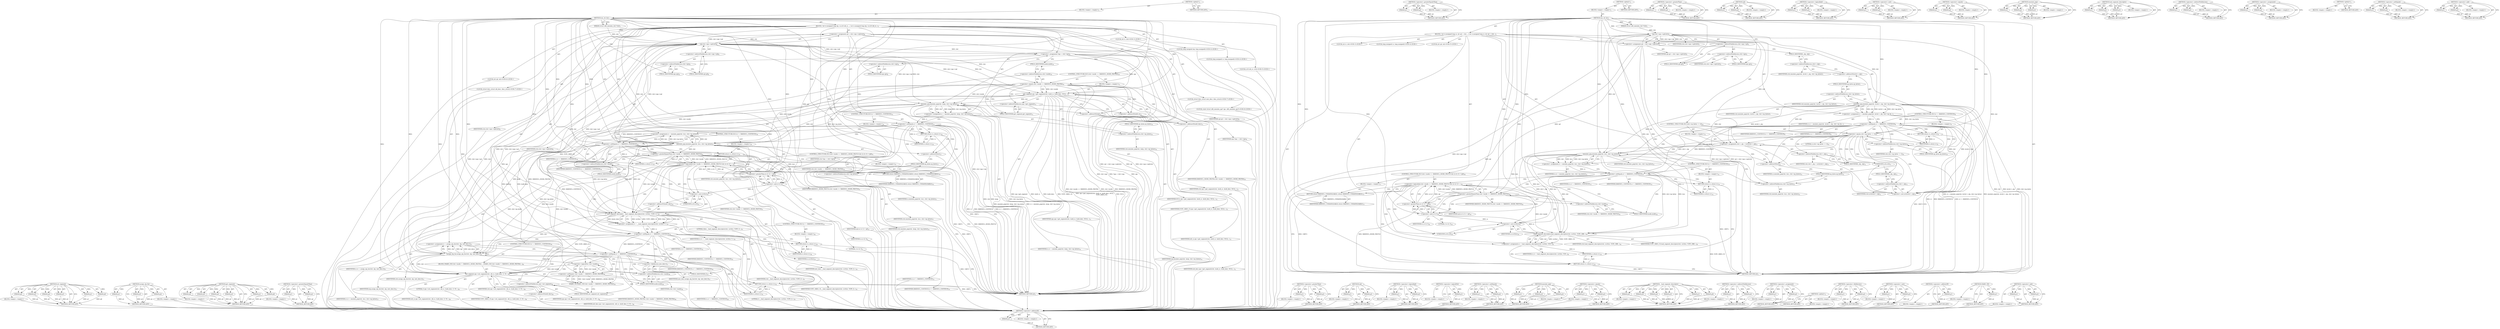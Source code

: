 digraph "&lt;operator&gt;.and" {
vulnerable_140 [label=<(METHOD,&lt;operator&gt;.addressOf)>];
vulnerable_141 [label=<(PARAM,p1)>];
vulnerable_142 [label=<(BLOCK,&lt;empty&gt;,&lt;empty&gt;)>];
vulnerable_143 [label=<(METHOD_RETURN,ANY)>];
vulnerable_164 [label=<(METHOD,&lt;operator&gt;.greaterEqualsThan)>];
vulnerable_165 [label=<(PARAM,p1)>];
vulnerable_166 [label=<(PARAM,p2)>];
vulnerable_167 [label=<(BLOCK,&lt;empty&gt;,&lt;empty&gt;)>];
vulnerable_168 [label=<(METHOD_RETURN,ANY)>];
vulnerable_6 [label=<(METHOD,&lt;global&gt;)<SUB>1</SUB>>];
vulnerable_7 [label=<(BLOCK,&lt;empty&gt;,&lt;empty&gt;)<SUB>1</SUB>>];
vulnerable_8 [label=<(METHOD,em_ret_far)<SUB>1</SUB>>];
vulnerable_9 [label=<(PARAM,struct x86_emulate_ctxt *ctxt)<SUB>1</SUB>>];
vulnerable_10 [label=<(BLOCK,{
 	int rc;
	unsigned long cs;
 	int cpl = ctxt...,{
 	int rc;
	unsigned long cs;
 	int cpl = ctxt...)<SUB>2</SUB>>];
vulnerable_11 [label="<(LOCAL,int rc: int)<SUB>3</SUB>>"];
vulnerable_12 [label="<(LOCAL,long unsigned cs: long unsigned)<SUB>4</SUB>>"];
vulnerable_13 [label="<(LOCAL,int cpl: int)<SUB>5</SUB>>"];
vulnerable_14 [label=<(&lt;operator&gt;.assignment,cpl = ctxt-&gt;ops-&gt;cpl(ctxt))<SUB>5</SUB>>];
vulnerable_15 [label=<(IDENTIFIER,cpl,cpl = ctxt-&gt;ops-&gt;cpl(ctxt))<SUB>5</SUB>>];
vulnerable_16 [label=<(cpl,ctxt-&gt;ops-&gt;cpl(ctxt))<SUB>5</SUB>>];
vulnerable_17 [label=<(&lt;operator&gt;.indirectFieldAccess,ctxt-&gt;ops-&gt;cpl)<SUB>5</SUB>>];
vulnerable_18 [label=<(&lt;operator&gt;.indirectFieldAccess,ctxt-&gt;ops)<SUB>5</SUB>>];
vulnerable_19 [label=<(IDENTIFIER,ctxt,ctxt-&gt;ops-&gt;cpl(ctxt))<SUB>5</SUB>>];
vulnerable_20 [label=<(FIELD_IDENTIFIER,ops,ops)<SUB>5</SUB>>];
vulnerable_21 [label=<(FIELD_IDENTIFIER,cpl,cpl)<SUB>5</SUB>>];
vulnerable_22 [label=<(IDENTIFIER,ctxt,ctxt-&gt;ops-&gt;cpl(ctxt))<SUB>5</SUB>>];
vulnerable_23 [label=<(&lt;operator&gt;.assignment,rc = emulate_pop(ctxt, &amp;ctxt-&gt;_eip, ctxt-&gt;op_by...)<SUB>7</SUB>>];
vulnerable_24 [label=<(IDENTIFIER,rc,rc = emulate_pop(ctxt, &amp;ctxt-&gt;_eip, ctxt-&gt;op_by...)<SUB>7</SUB>>];
vulnerable_25 [label=<(emulate_pop,emulate_pop(ctxt, &amp;ctxt-&gt;_eip, ctxt-&gt;op_bytes))<SUB>7</SUB>>];
vulnerable_26 [label=<(IDENTIFIER,ctxt,emulate_pop(ctxt, &amp;ctxt-&gt;_eip, ctxt-&gt;op_bytes))<SUB>7</SUB>>];
vulnerable_27 [label=<(&lt;operator&gt;.addressOf,&amp;ctxt-&gt;_eip)<SUB>7</SUB>>];
vulnerable_28 [label=<(&lt;operator&gt;.indirectFieldAccess,ctxt-&gt;_eip)<SUB>7</SUB>>];
vulnerable_29 [label=<(IDENTIFIER,ctxt,emulate_pop(ctxt, &amp;ctxt-&gt;_eip, ctxt-&gt;op_bytes))<SUB>7</SUB>>];
vulnerable_30 [label=<(FIELD_IDENTIFIER,_eip,_eip)<SUB>7</SUB>>];
vulnerable_31 [label=<(&lt;operator&gt;.indirectFieldAccess,ctxt-&gt;op_bytes)<SUB>7</SUB>>];
vulnerable_32 [label=<(IDENTIFIER,ctxt,emulate_pop(ctxt, &amp;ctxt-&gt;_eip, ctxt-&gt;op_bytes))<SUB>7</SUB>>];
vulnerable_33 [label=<(FIELD_IDENTIFIER,op_bytes,op_bytes)<SUB>7</SUB>>];
vulnerable_34 [label=<(CONTROL_STRUCTURE,IF,if (rc != X86EMUL_CONTINUE))<SUB>8</SUB>>];
vulnerable_35 [label=<(&lt;operator&gt;.notEquals,rc != X86EMUL_CONTINUE)<SUB>8</SUB>>];
vulnerable_36 [label=<(IDENTIFIER,rc,rc != X86EMUL_CONTINUE)<SUB>8</SUB>>];
vulnerable_37 [label=<(IDENTIFIER,X86EMUL_CONTINUE,rc != X86EMUL_CONTINUE)<SUB>8</SUB>>];
vulnerable_38 [label=<(BLOCK,&lt;empty&gt;,&lt;empty&gt;)<SUB>9</SUB>>];
vulnerable_39 [label=<(RETURN,return rc;,return rc;)<SUB>9</SUB>>];
vulnerable_40 [label=<(IDENTIFIER,rc,return rc;)<SUB>9</SUB>>];
vulnerable_41 [label=<(CONTROL_STRUCTURE,IF,if (ctxt-&gt;op_bytes == 4))<SUB>10</SUB>>];
vulnerable_42 [label=<(&lt;operator&gt;.equals,ctxt-&gt;op_bytes == 4)<SUB>10</SUB>>];
vulnerable_43 [label=<(&lt;operator&gt;.indirectFieldAccess,ctxt-&gt;op_bytes)<SUB>10</SUB>>];
vulnerable_44 [label=<(IDENTIFIER,ctxt,ctxt-&gt;op_bytes == 4)<SUB>10</SUB>>];
vulnerable_45 [label=<(FIELD_IDENTIFIER,op_bytes,op_bytes)<SUB>10</SUB>>];
vulnerable_46 [label=<(LITERAL,4,ctxt-&gt;op_bytes == 4)<SUB>10</SUB>>];
vulnerable_47 [label=<(BLOCK,&lt;empty&gt;,&lt;empty&gt;)<SUB>11</SUB>>];
vulnerable_48 [label=<(&lt;operator&gt;.assignment,ctxt-&gt;_eip = (u32)ctxt-&gt;_eip)<SUB>11</SUB>>];
vulnerable_49 [label=<(&lt;operator&gt;.indirectFieldAccess,ctxt-&gt;_eip)<SUB>11</SUB>>];
vulnerable_50 [label=<(IDENTIFIER,ctxt,ctxt-&gt;_eip = (u32)ctxt-&gt;_eip)<SUB>11</SUB>>];
vulnerable_51 [label=<(FIELD_IDENTIFIER,_eip,_eip)<SUB>11</SUB>>];
vulnerable_52 [label=<(&lt;operator&gt;.cast,(u32)ctxt-&gt;_eip)<SUB>11</SUB>>];
vulnerable_53 [label=<(UNKNOWN,u32,u32)<SUB>11</SUB>>];
vulnerable_54 [label=<(&lt;operator&gt;.indirectFieldAccess,ctxt-&gt;_eip)<SUB>11</SUB>>];
vulnerable_55 [label=<(IDENTIFIER,ctxt,(u32)ctxt-&gt;_eip)<SUB>11</SUB>>];
vulnerable_56 [label=<(FIELD_IDENTIFIER,_eip,_eip)<SUB>11</SUB>>];
vulnerable_57 [label=<(&lt;operator&gt;.assignment,rc = emulate_pop(ctxt, &amp;cs, ctxt-&gt;op_bytes))<SUB>12</SUB>>];
vulnerable_58 [label=<(IDENTIFIER,rc,rc = emulate_pop(ctxt, &amp;cs, ctxt-&gt;op_bytes))<SUB>12</SUB>>];
vulnerable_59 [label=<(emulate_pop,emulate_pop(ctxt, &amp;cs, ctxt-&gt;op_bytes))<SUB>12</SUB>>];
vulnerable_60 [label=<(IDENTIFIER,ctxt,emulate_pop(ctxt, &amp;cs, ctxt-&gt;op_bytes))<SUB>12</SUB>>];
vulnerable_61 [label=<(&lt;operator&gt;.addressOf,&amp;cs)<SUB>12</SUB>>];
vulnerable_62 [label=<(IDENTIFIER,cs,emulate_pop(ctxt, &amp;cs, ctxt-&gt;op_bytes))<SUB>12</SUB>>];
vulnerable_63 [label=<(&lt;operator&gt;.indirectFieldAccess,ctxt-&gt;op_bytes)<SUB>12</SUB>>];
vulnerable_64 [label=<(IDENTIFIER,ctxt,emulate_pop(ctxt, &amp;cs, ctxt-&gt;op_bytes))<SUB>12</SUB>>];
vulnerable_65 [label=<(FIELD_IDENTIFIER,op_bytes,op_bytes)<SUB>12</SUB>>];
vulnerable_66 [label=<(CONTROL_STRUCTURE,IF,if (rc != X86EMUL_CONTINUE))<SUB>13</SUB>>];
vulnerable_67 [label=<(&lt;operator&gt;.notEquals,rc != X86EMUL_CONTINUE)<SUB>13</SUB>>];
vulnerable_68 [label=<(IDENTIFIER,rc,rc != X86EMUL_CONTINUE)<SUB>13</SUB>>];
vulnerable_69 [label=<(IDENTIFIER,X86EMUL_CONTINUE,rc != X86EMUL_CONTINUE)<SUB>13</SUB>>];
vulnerable_70 [label=<(BLOCK,&lt;empty&gt;,&lt;empty&gt;)<SUB>14</SUB>>];
vulnerable_71 [label=<(RETURN,return rc;,return rc;)<SUB>14</SUB>>];
vulnerable_72 [label=<(IDENTIFIER,rc,return rc;)<SUB>14</SUB>>];
vulnerable_73 [label=<(CONTROL_STRUCTURE,IF,if (ctxt-&gt;mode &gt;= X86EMUL_MODE_PROT16 &amp;&amp; (cs &amp; 3) &gt; cpl))<SUB>16</SUB>>];
vulnerable_74 [label=<(&lt;operator&gt;.logicalAnd,ctxt-&gt;mode &gt;= X86EMUL_MODE_PROT16 &amp;&amp; (cs &amp; 3) &gt;...)<SUB>16</SUB>>];
vulnerable_75 [label=<(&lt;operator&gt;.greaterEqualsThan,ctxt-&gt;mode &gt;= X86EMUL_MODE_PROT16)<SUB>16</SUB>>];
vulnerable_76 [label=<(&lt;operator&gt;.indirectFieldAccess,ctxt-&gt;mode)<SUB>16</SUB>>];
vulnerable_77 [label=<(IDENTIFIER,ctxt,ctxt-&gt;mode &gt;= X86EMUL_MODE_PROT16)<SUB>16</SUB>>];
vulnerable_78 [label=<(FIELD_IDENTIFIER,mode,mode)<SUB>16</SUB>>];
vulnerable_79 [label=<(IDENTIFIER,X86EMUL_MODE_PROT16,ctxt-&gt;mode &gt;= X86EMUL_MODE_PROT16)<SUB>16</SUB>>];
vulnerable_80 [label=<(&lt;operator&gt;.greaterThan,(cs &amp; 3) &gt; cpl)<SUB>16</SUB>>];
vulnerable_81 [label=<(&lt;operator&gt;.and,cs &amp; 3)<SUB>16</SUB>>];
vulnerable_82 [label=<(IDENTIFIER,cs,cs &amp; 3)<SUB>16</SUB>>];
vulnerable_83 [label=<(LITERAL,3,cs &amp; 3)<SUB>16</SUB>>];
vulnerable_84 [label=<(IDENTIFIER,cpl,(cs &amp; 3) &gt; cpl)<SUB>16</SUB>>];
vulnerable_85 [label=<(BLOCK,&lt;empty&gt;,&lt;empty&gt;)<SUB>17</SUB>>];
vulnerable_86 [label=<(RETURN,return X86EMUL_UNHANDLEABLE;,return X86EMUL_UNHANDLEABLE;)<SUB>17</SUB>>];
vulnerable_87 [label=<(IDENTIFIER,X86EMUL_UNHANDLEABLE,return X86EMUL_UNHANDLEABLE;)<SUB>17</SUB>>];
vulnerable_88 [label=<(&lt;operator&gt;.assignment,rc = load_segment_descriptor(ctxt, (u16)cs, VCP...)<SUB>18</SUB>>];
vulnerable_89 [label=<(IDENTIFIER,rc,rc = load_segment_descriptor(ctxt, (u16)cs, VCP...)<SUB>18</SUB>>];
vulnerable_90 [label=<(load_segment_descriptor,load_segment_descriptor(ctxt, (u16)cs, VCPU_SRE...)<SUB>18</SUB>>];
vulnerable_91 [label=<(IDENTIFIER,ctxt,load_segment_descriptor(ctxt, (u16)cs, VCPU_SRE...)<SUB>18</SUB>>];
vulnerable_92 [label=<(&lt;operator&gt;.cast,(u16)cs)<SUB>18</SUB>>];
vulnerable_93 [label=<(UNKNOWN,u16,u16)<SUB>18</SUB>>];
vulnerable_94 [label=<(IDENTIFIER,cs,(u16)cs)<SUB>18</SUB>>];
vulnerable_95 [label=<(IDENTIFIER,VCPU_SREG_CS,load_segment_descriptor(ctxt, (u16)cs, VCPU_SRE...)<SUB>18</SUB>>];
vulnerable_96 [label=<(RETURN,return rc;,return rc;)<SUB>19</SUB>>];
vulnerable_97 [label=<(IDENTIFIER,rc,return rc;)<SUB>19</SUB>>];
vulnerable_98 [label=<(METHOD_RETURN,int)<SUB>1</SUB>>];
vulnerable_100 [label=<(METHOD_RETURN,ANY)<SUB>1</SUB>>];
vulnerable_169 [label=<(METHOD,&lt;operator&gt;.greaterThan)>];
vulnerable_170 [label=<(PARAM,p1)>];
vulnerable_171 [label=<(PARAM,p2)>];
vulnerable_172 [label=<(BLOCK,&lt;empty&gt;,&lt;empty&gt;)>];
vulnerable_173 [label=<(METHOD_RETURN,ANY)>];
vulnerable_124 [label=<(METHOD,cpl)>];
vulnerable_125 [label=<(PARAM,p1)>];
vulnerable_126 [label=<(PARAM,p2)>];
vulnerable_127 [label=<(BLOCK,&lt;empty&gt;,&lt;empty&gt;)>];
vulnerable_128 [label=<(METHOD_RETURN,ANY)>];
vulnerable_159 [label=<(METHOD,&lt;operator&gt;.logicalAnd)>];
vulnerable_160 [label=<(PARAM,p1)>];
vulnerable_161 [label=<(PARAM,p2)>];
vulnerable_162 [label=<(BLOCK,&lt;empty&gt;,&lt;empty&gt;)>];
vulnerable_163 [label=<(METHOD_RETURN,ANY)>];
vulnerable_154 [label=<(METHOD,&lt;operator&gt;.cast)>];
vulnerable_155 [label=<(PARAM,p1)>];
vulnerable_156 [label=<(PARAM,p2)>];
vulnerable_157 [label=<(BLOCK,&lt;empty&gt;,&lt;empty&gt;)>];
vulnerable_158 [label=<(METHOD_RETURN,ANY)>];
vulnerable_149 [label=<(METHOD,&lt;operator&gt;.equals)>];
vulnerable_150 [label=<(PARAM,p1)>];
vulnerable_151 [label=<(PARAM,p2)>];
vulnerable_152 [label=<(BLOCK,&lt;empty&gt;,&lt;empty&gt;)>];
vulnerable_153 [label=<(METHOD_RETURN,ANY)>];
vulnerable_134 [label=<(METHOD,emulate_pop)>];
vulnerable_135 [label=<(PARAM,p1)>];
vulnerable_136 [label=<(PARAM,p2)>];
vulnerable_137 [label=<(PARAM,p3)>];
vulnerable_138 [label=<(BLOCK,&lt;empty&gt;,&lt;empty&gt;)>];
vulnerable_139 [label=<(METHOD_RETURN,ANY)>];
vulnerable_179 [label=<(METHOD,load_segment_descriptor)>];
vulnerable_180 [label=<(PARAM,p1)>];
vulnerable_181 [label=<(PARAM,p2)>];
vulnerable_182 [label=<(PARAM,p3)>];
vulnerable_183 [label=<(BLOCK,&lt;empty&gt;,&lt;empty&gt;)>];
vulnerable_184 [label=<(METHOD_RETURN,ANY)>];
vulnerable_129 [label=<(METHOD,&lt;operator&gt;.indirectFieldAccess)>];
vulnerable_130 [label=<(PARAM,p1)>];
vulnerable_131 [label=<(PARAM,p2)>];
vulnerable_132 [label=<(BLOCK,&lt;empty&gt;,&lt;empty&gt;)>];
vulnerable_133 [label=<(METHOD_RETURN,ANY)>];
vulnerable_119 [label=<(METHOD,&lt;operator&gt;.assignment)>];
vulnerable_120 [label=<(PARAM,p1)>];
vulnerable_121 [label=<(PARAM,p2)>];
vulnerable_122 [label=<(BLOCK,&lt;empty&gt;,&lt;empty&gt;)>];
vulnerable_123 [label=<(METHOD_RETURN,ANY)>];
vulnerable_113 [label=<(METHOD,&lt;global&gt;)<SUB>1</SUB>>];
vulnerable_114 [label=<(BLOCK,&lt;empty&gt;,&lt;empty&gt;)>];
vulnerable_115 [label=<(METHOD_RETURN,ANY)>];
vulnerable_144 [label=<(METHOD,&lt;operator&gt;.notEquals)>];
vulnerable_145 [label=<(PARAM,p1)>];
vulnerable_146 [label=<(PARAM,p2)>];
vulnerable_147 [label=<(BLOCK,&lt;empty&gt;,&lt;empty&gt;)>];
vulnerable_148 [label=<(METHOD_RETURN,ANY)>];
vulnerable_174 [label=<(METHOD,&lt;operator&gt;.and)>];
vulnerable_175 [label=<(PARAM,p1)>];
vulnerable_176 [label=<(PARAM,p2)>];
vulnerable_177 [label=<(BLOCK,&lt;empty&gt;,&lt;empty&gt;)>];
vulnerable_178 [label=<(METHOD_RETURN,ANY)>];
fixed_275 [label=<(METHOD,set_segment)>];
fixed_276 [label=<(PARAM,p1)>];
fixed_277 [label=<(PARAM,p2)>];
fixed_278 [label=<(PARAM,p3)>];
fixed_279 [label=<(PARAM,p4)>];
fixed_280 [label=<(PARAM,p5)>];
fixed_281 [label=<(PARAM,p6)>];
fixed_282 [label=<(BLOCK,&lt;empty&gt;,&lt;empty&gt;)>];
fixed_283 [label=<(METHOD_RETURN,ANY)>];
fixed_256 [label=<(METHOD,assign_eip_far)>];
fixed_257 [label=<(PARAM,p1)>];
fixed_258 [label=<(PARAM,p2)>];
fixed_259 [label=<(PARAM,p3)>];
fixed_260 [label=<(BLOCK,&lt;empty&gt;,&lt;empty&gt;)>];
fixed_261 [label=<(METHOD_RETURN,ANY)>];
fixed_198 [label=<(METHOD,get_segment)>];
fixed_199 [label=<(PARAM,p1)>];
fixed_200 [label=<(PARAM,p2)>];
fixed_201 [label=<(PARAM,p3)>];
fixed_202 [label=<(PARAM,p4)>];
fixed_203 [label=<(PARAM,p5)>];
fixed_204 [label=<(PARAM,p6)>];
fixed_205 [label=<(BLOCK,&lt;empty&gt;,&lt;empty&gt;)>];
fixed_206 [label=<(METHOD_RETURN,ANY)>];
fixed_227 [label=<(METHOD,&lt;operator&gt;.greaterEqualsThan)>];
fixed_228 [label=<(PARAM,p1)>];
fixed_229 [label=<(PARAM,p2)>];
fixed_230 [label=<(BLOCK,&lt;empty&gt;,&lt;empty&gt;)>];
fixed_231 [label=<(METHOD_RETURN,ANY)>];
fixed_6 [label=<(METHOD,&lt;global&gt;)<SUB>1</SUB>>];
fixed_7 [label=<(BLOCK,&lt;empty&gt;,&lt;empty&gt;)<SUB>1</SUB>>];
fixed_8 [label=<(METHOD,em_ret_far)<SUB>1</SUB>>];
fixed_9 [label=<(PARAM,struct x86_emulate_ctxt *ctxt)<SUB>1</SUB>>];
fixed_10 [label=<(BLOCK,{
 	int rc;
	unsigned long eip, cs;
	u16 old_cs...,{
 	int rc;
	unsigned long eip, cs;
	u16 old_cs...)<SUB>2</SUB>>];
fixed_11 [label="<(LOCAL,int rc: int)<SUB>3</SUB>>"];
fixed_12 [label="<(LOCAL,long unsigned eip: long unsigned)<SUB>4</SUB>>"];
fixed_13 [label="<(LOCAL,long unsigned cs: long unsigned)<SUB>4</SUB>>"];
fixed_14 [label="<(LOCAL,u16 old_cs: u16)<SUB>5</SUB>>"];
fixed_15 [label="<(LOCAL,int cpl: int)<SUB>6</SUB>>"];
fixed_16 [label=<(&lt;operator&gt;.assignment,cpl = ctxt-&gt;ops-&gt;cpl(ctxt))<SUB>6</SUB>>];
fixed_17 [label=<(IDENTIFIER,cpl,cpl = ctxt-&gt;ops-&gt;cpl(ctxt))<SUB>6</SUB>>];
fixed_18 [label=<(cpl,ctxt-&gt;ops-&gt;cpl(ctxt))<SUB>6</SUB>>];
fixed_19 [label=<(&lt;operator&gt;.indirectFieldAccess,ctxt-&gt;ops-&gt;cpl)<SUB>6</SUB>>];
fixed_20 [label=<(&lt;operator&gt;.indirectFieldAccess,ctxt-&gt;ops)<SUB>6</SUB>>];
fixed_21 [label=<(IDENTIFIER,ctxt,ctxt-&gt;ops-&gt;cpl(ctxt))<SUB>6</SUB>>];
fixed_22 [label=<(FIELD_IDENTIFIER,ops,ops)<SUB>6</SUB>>];
fixed_23 [label=<(FIELD_IDENTIFIER,cpl,cpl)<SUB>6</SUB>>];
fixed_24 [label=<(IDENTIFIER,ctxt,ctxt-&gt;ops-&gt;cpl(ctxt))<SUB>6</SUB>>];
fixed_25 [label="<(LOCAL,struct desc_struct old_desc: desc_struct)<SUB>7</SUB>>"];
fixed_26 [label="<(LOCAL,struct desc_struct new_desc: desc_struct)<SUB>7</SUB>>"];
fixed_27 [label="<(LOCAL,const struct x86_emulate_ops* ops: x86_emulate_ops*)<SUB>8</SUB>>"];
fixed_28 [label=<(&lt;operator&gt;.assignment,*ops = ctxt-&gt;ops)<SUB>8</SUB>>];
fixed_29 [label=<(IDENTIFIER,ops,*ops = ctxt-&gt;ops)<SUB>8</SUB>>];
fixed_30 [label=<(&lt;operator&gt;.indirectFieldAccess,ctxt-&gt;ops)<SUB>8</SUB>>];
fixed_31 [label=<(IDENTIFIER,ctxt,*ops = ctxt-&gt;ops)<SUB>8</SUB>>];
fixed_32 [label=<(FIELD_IDENTIFIER,ops,ops)<SUB>8</SUB>>];
fixed_33 [label=<(CONTROL_STRUCTURE,IF,if (ctxt-&gt;mode == X86EMUL_MODE_PROT64))<SUB>10</SUB>>];
fixed_34 [label=<(&lt;operator&gt;.equals,ctxt-&gt;mode == X86EMUL_MODE_PROT64)<SUB>10</SUB>>];
fixed_35 [label=<(&lt;operator&gt;.indirectFieldAccess,ctxt-&gt;mode)<SUB>10</SUB>>];
fixed_36 [label=<(IDENTIFIER,ctxt,ctxt-&gt;mode == X86EMUL_MODE_PROT64)<SUB>10</SUB>>];
fixed_37 [label=<(FIELD_IDENTIFIER,mode,mode)<SUB>10</SUB>>];
fixed_38 [label=<(IDENTIFIER,X86EMUL_MODE_PROT64,ctxt-&gt;mode == X86EMUL_MODE_PROT64)<SUB>10</SUB>>];
fixed_39 [label=<(BLOCK,&lt;empty&gt;,&lt;empty&gt;)<SUB>11</SUB>>];
fixed_40 [label=<(get_segment,ops-&gt;get_segment(ctxt, &amp;old_cs, &amp;old_desc, NULL...)<SUB>11</SUB>>];
fixed_41 [label=<(&lt;operator&gt;.indirectFieldAccess,ops-&gt;get_segment)<SUB>11</SUB>>];
fixed_42 [label=<(IDENTIFIER,ops,ops-&gt;get_segment(ctxt, &amp;old_cs, &amp;old_desc, NULL...)<SUB>11</SUB>>];
fixed_43 [label=<(FIELD_IDENTIFIER,get_segment,get_segment)<SUB>11</SUB>>];
fixed_44 [label=<(IDENTIFIER,ctxt,ops-&gt;get_segment(ctxt, &amp;old_cs, &amp;old_desc, NULL...)<SUB>11</SUB>>];
fixed_45 [label=<(&lt;operator&gt;.addressOf,&amp;old_cs)<SUB>11</SUB>>];
fixed_46 [label=<(IDENTIFIER,old_cs,ops-&gt;get_segment(ctxt, &amp;old_cs, &amp;old_desc, NULL...)<SUB>11</SUB>>];
fixed_47 [label=<(&lt;operator&gt;.addressOf,&amp;old_desc)<SUB>11</SUB>>];
fixed_48 [label=<(IDENTIFIER,old_desc,ops-&gt;get_segment(ctxt, &amp;old_cs, &amp;old_desc, NULL...)<SUB>11</SUB>>];
fixed_49 [label=<(IDENTIFIER,NULL,ops-&gt;get_segment(ctxt, &amp;old_cs, &amp;old_desc, NULL...)<SUB>11</SUB>>];
fixed_50 [label=<(IDENTIFIER,VCPU_SREG_CS,ops-&gt;get_segment(ctxt, &amp;old_cs, &amp;old_desc, NULL...)<SUB>12</SUB>>];
fixed_51 [label=<(&lt;operator&gt;.assignment,rc = emulate_pop(ctxt, &amp;eip, ctxt-&gt;op_bytes))<SUB>14</SUB>>];
fixed_52 [label=<(IDENTIFIER,rc,rc = emulate_pop(ctxt, &amp;eip, ctxt-&gt;op_bytes))<SUB>14</SUB>>];
fixed_53 [label=<(emulate_pop,emulate_pop(ctxt, &amp;eip, ctxt-&gt;op_bytes))<SUB>14</SUB>>];
fixed_54 [label=<(IDENTIFIER,ctxt,emulate_pop(ctxt, &amp;eip, ctxt-&gt;op_bytes))<SUB>14</SUB>>];
fixed_55 [label=<(&lt;operator&gt;.addressOf,&amp;eip)<SUB>14</SUB>>];
fixed_56 [label=<(IDENTIFIER,eip,emulate_pop(ctxt, &amp;eip, ctxt-&gt;op_bytes))<SUB>14</SUB>>];
fixed_57 [label=<(&lt;operator&gt;.indirectFieldAccess,ctxt-&gt;op_bytes)<SUB>14</SUB>>];
fixed_58 [label=<(IDENTIFIER,ctxt,emulate_pop(ctxt, &amp;eip, ctxt-&gt;op_bytes))<SUB>14</SUB>>];
fixed_59 [label=<(FIELD_IDENTIFIER,op_bytes,op_bytes)<SUB>14</SUB>>];
fixed_60 [label=<(CONTROL_STRUCTURE,IF,if (rc != X86EMUL_CONTINUE))<SUB>15</SUB>>];
fixed_61 [label=<(&lt;operator&gt;.notEquals,rc != X86EMUL_CONTINUE)<SUB>15</SUB>>];
fixed_62 [label=<(IDENTIFIER,rc,rc != X86EMUL_CONTINUE)<SUB>15</SUB>>];
fixed_63 [label=<(IDENTIFIER,X86EMUL_CONTINUE,rc != X86EMUL_CONTINUE)<SUB>15</SUB>>];
fixed_64 [label=<(BLOCK,&lt;empty&gt;,&lt;empty&gt;)<SUB>16</SUB>>];
fixed_65 [label=<(RETURN,return rc;,return rc;)<SUB>16</SUB>>];
fixed_66 [label=<(IDENTIFIER,rc,return rc;)<SUB>16</SUB>>];
fixed_67 [label=<(&lt;operator&gt;.assignment,rc = emulate_pop(ctxt, &amp;cs, ctxt-&gt;op_bytes))<SUB>17</SUB>>];
fixed_68 [label=<(IDENTIFIER,rc,rc = emulate_pop(ctxt, &amp;cs, ctxt-&gt;op_bytes))<SUB>17</SUB>>];
fixed_69 [label=<(emulate_pop,emulate_pop(ctxt, &amp;cs, ctxt-&gt;op_bytes))<SUB>17</SUB>>];
fixed_70 [label=<(IDENTIFIER,ctxt,emulate_pop(ctxt, &amp;cs, ctxt-&gt;op_bytes))<SUB>17</SUB>>];
fixed_71 [label=<(&lt;operator&gt;.addressOf,&amp;cs)<SUB>17</SUB>>];
fixed_72 [label=<(IDENTIFIER,cs,emulate_pop(ctxt, &amp;cs, ctxt-&gt;op_bytes))<SUB>17</SUB>>];
fixed_73 [label=<(&lt;operator&gt;.indirectFieldAccess,ctxt-&gt;op_bytes)<SUB>17</SUB>>];
fixed_74 [label=<(IDENTIFIER,ctxt,emulate_pop(ctxt, &amp;cs, ctxt-&gt;op_bytes))<SUB>17</SUB>>];
fixed_75 [label=<(FIELD_IDENTIFIER,op_bytes,op_bytes)<SUB>17</SUB>>];
fixed_76 [label=<(CONTROL_STRUCTURE,IF,if (rc != X86EMUL_CONTINUE))<SUB>18</SUB>>];
fixed_77 [label=<(&lt;operator&gt;.notEquals,rc != X86EMUL_CONTINUE)<SUB>18</SUB>>];
fixed_78 [label=<(IDENTIFIER,rc,rc != X86EMUL_CONTINUE)<SUB>18</SUB>>];
fixed_79 [label=<(IDENTIFIER,X86EMUL_CONTINUE,rc != X86EMUL_CONTINUE)<SUB>18</SUB>>];
fixed_80 [label=<(BLOCK,&lt;empty&gt;,&lt;empty&gt;)<SUB>19</SUB>>];
fixed_81 [label=<(RETURN,return rc;,return rc;)<SUB>19</SUB>>];
fixed_82 [label=<(IDENTIFIER,rc,return rc;)<SUB>19</SUB>>];
fixed_83 [label=<(CONTROL_STRUCTURE,IF,if (ctxt-&gt;mode &gt;= X86EMUL_MODE_PROT16 &amp;&amp; (cs &amp; 3) &gt; cpl))<SUB>21</SUB>>];
fixed_84 [label=<(&lt;operator&gt;.logicalAnd,ctxt-&gt;mode &gt;= X86EMUL_MODE_PROT16 &amp;&amp; (cs &amp; 3) &gt;...)<SUB>21</SUB>>];
fixed_85 [label=<(&lt;operator&gt;.greaterEqualsThan,ctxt-&gt;mode &gt;= X86EMUL_MODE_PROT16)<SUB>21</SUB>>];
fixed_86 [label=<(&lt;operator&gt;.indirectFieldAccess,ctxt-&gt;mode)<SUB>21</SUB>>];
fixed_87 [label=<(IDENTIFIER,ctxt,ctxt-&gt;mode &gt;= X86EMUL_MODE_PROT16)<SUB>21</SUB>>];
fixed_88 [label=<(FIELD_IDENTIFIER,mode,mode)<SUB>21</SUB>>];
fixed_89 [label=<(IDENTIFIER,X86EMUL_MODE_PROT16,ctxt-&gt;mode &gt;= X86EMUL_MODE_PROT16)<SUB>21</SUB>>];
fixed_90 [label=<(&lt;operator&gt;.greaterThan,(cs &amp; 3) &gt; cpl)<SUB>21</SUB>>];
fixed_91 [label=<(&lt;operator&gt;.and,cs &amp; 3)<SUB>21</SUB>>];
fixed_92 [label=<(IDENTIFIER,cs,cs &amp; 3)<SUB>21</SUB>>];
fixed_93 [label=<(LITERAL,3,cs &amp; 3)<SUB>21</SUB>>];
fixed_94 [label=<(IDENTIFIER,cpl,(cs &amp; 3) &gt; cpl)<SUB>21</SUB>>];
fixed_95 [label=<(BLOCK,&lt;empty&gt;,&lt;empty&gt;)<SUB>22</SUB>>];
fixed_96 [label=<(RETURN,return X86EMUL_UNHANDLEABLE;,return X86EMUL_UNHANDLEABLE;)<SUB>22</SUB>>];
fixed_97 [label=<(IDENTIFIER,X86EMUL_UNHANDLEABLE,return X86EMUL_UNHANDLEABLE;)<SUB>22</SUB>>];
fixed_98 [label=<(&lt;operator&gt;.assignment,rc = __load_segment_descriptor(ctxt, (u16)cs, V...)<SUB>23</SUB>>];
fixed_99 [label=<(IDENTIFIER,rc,rc = __load_segment_descriptor(ctxt, (u16)cs, V...)<SUB>23</SUB>>];
fixed_100 [label=<(__load_segment_descriptor,__load_segment_descriptor(ctxt, (u16)cs, VCPU_S...)<SUB>23</SUB>>];
fixed_101 [label=<(IDENTIFIER,ctxt,__load_segment_descriptor(ctxt, (u16)cs, VCPU_S...)<SUB>23</SUB>>];
fixed_102 [label=<(&lt;operator&gt;.cast,(u16)cs)<SUB>23</SUB>>];
fixed_103 [label=<(UNKNOWN,u16,u16)<SUB>23</SUB>>];
fixed_104 [label=<(IDENTIFIER,cs,(u16)cs)<SUB>23</SUB>>];
fixed_105 [label=<(IDENTIFIER,VCPU_SREG_CS,__load_segment_descriptor(ctxt, (u16)cs, VCPU_S...)<SUB>23</SUB>>];
fixed_106 [label=<(LITERAL,0,__load_segment_descriptor(ctxt, (u16)cs, VCPU_S...)<SUB>23</SUB>>];
fixed_107 [label=<(LITERAL,false,__load_segment_descriptor(ctxt, (u16)cs, VCPU_S...)<SUB>23</SUB>>];
fixed_108 [label=<(&lt;operator&gt;.addressOf,&amp;new_desc)<SUB>24</SUB>>];
fixed_109 [label=<(IDENTIFIER,new_desc,__load_segment_descriptor(ctxt, (u16)cs, VCPU_S...)<SUB>24</SUB>>];
fixed_110 [label=<(CONTROL_STRUCTURE,IF,if (rc != X86EMUL_CONTINUE))<SUB>25</SUB>>];
fixed_111 [label=<(&lt;operator&gt;.notEquals,rc != X86EMUL_CONTINUE)<SUB>25</SUB>>];
fixed_112 [label=<(IDENTIFIER,rc,rc != X86EMUL_CONTINUE)<SUB>25</SUB>>];
fixed_113 [label=<(IDENTIFIER,X86EMUL_CONTINUE,rc != X86EMUL_CONTINUE)<SUB>25</SUB>>];
fixed_114 [label=<(BLOCK,&lt;empty&gt;,&lt;empty&gt;)<SUB>26</SUB>>];
fixed_115 [label=<(RETURN,return rc;,return rc;)<SUB>26</SUB>>];
fixed_116 [label=<(IDENTIFIER,rc,return rc;)<SUB>26</SUB>>];
fixed_117 [label=<(&lt;operator&gt;.assignment,rc = assign_eip_far(ctxt, eip, new_desc.l))<SUB>27</SUB>>];
fixed_118 [label=<(IDENTIFIER,rc,rc = assign_eip_far(ctxt, eip, new_desc.l))<SUB>27</SUB>>];
fixed_119 [label=<(assign_eip_far,assign_eip_far(ctxt, eip, new_desc.l))<SUB>27</SUB>>];
fixed_120 [label=<(IDENTIFIER,ctxt,assign_eip_far(ctxt, eip, new_desc.l))<SUB>27</SUB>>];
fixed_121 [label=<(IDENTIFIER,eip,assign_eip_far(ctxt, eip, new_desc.l))<SUB>27</SUB>>];
fixed_122 [label=<(&lt;operator&gt;.fieldAccess,new_desc.l)<SUB>27</SUB>>];
fixed_123 [label=<(IDENTIFIER,new_desc,assign_eip_far(ctxt, eip, new_desc.l))<SUB>27</SUB>>];
fixed_124 [label=<(FIELD_IDENTIFIER,l,l)<SUB>27</SUB>>];
fixed_125 [label=<(CONTROL_STRUCTURE,IF,if (rc != X86EMUL_CONTINUE))<SUB>28</SUB>>];
fixed_126 [label=<(&lt;operator&gt;.notEquals,rc != X86EMUL_CONTINUE)<SUB>28</SUB>>];
fixed_127 [label=<(IDENTIFIER,rc,rc != X86EMUL_CONTINUE)<SUB>28</SUB>>];
fixed_128 [label=<(IDENTIFIER,X86EMUL_CONTINUE,rc != X86EMUL_CONTINUE)<SUB>28</SUB>>];
fixed_129 [label=<(BLOCK,{
		WARN_ON(!ctxt-&gt;mode != X86EMUL_MODE_PROT64)...,{
		WARN_ON(!ctxt-&gt;mode != X86EMUL_MODE_PROT64)...)<SUB>28</SUB>>];
fixed_130 [label=<(WARN_ON,WARN_ON(!ctxt-&gt;mode != X86EMUL_MODE_PROT64))<SUB>29</SUB>>];
fixed_131 [label=<(&lt;operator&gt;.notEquals,!ctxt-&gt;mode != X86EMUL_MODE_PROT64)<SUB>29</SUB>>];
fixed_132 [label=<(&lt;operator&gt;.logicalNot,!ctxt-&gt;mode)<SUB>29</SUB>>];
fixed_133 [label=<(&lt;operator&gt;.indirectFieldAccess,ctxt-&gt;mode)<SUB>29</SUB>>];
fixed_134 [label=<(IDENTIFIER,ctxt,!ctxt-&gt;mode)<SUB>29</SUB>>];
fixed_135 [label=<(FIELD_IDENTIFIER,mode,mode)<SUB>29</SUB>>];
fixed_136 [label=<(IDENTIFIER,X86EMUL_MODE_PROT64,!ctxt-&gt;mode != X86EMUL_MODE_PROT64)<SUB>29</SUB>>];
fixed_137 [label=<(set_segment,ops-&gt;set_segment(ctxt, old_cs, &amp;old_desc, 0, VC...)<SUB>30</SUB>>];
fixed_138 [label=<(&lt;operator&gt;.indirectFieldAccess,ops-&gt;set_segment)<SUB>30</SUB>>];
fixed_139 [label=<(IDENTIFIER,ops,ops-&gt;set_segment(ctxt, old_cs, &amp;old_desc, 0, VC...)<SUB>30</SUB>>];
fixed_140 [label=<(FIELD_IDENTIFIER,set_segment,set_segment)<SUB>30</SUB>>];
fixed_141 [label=<(IDENTIFIER,ctxt,ops-&gt;set_segment(ctxt, old_cs, &amp;old_desc, 0, VC...)<SUB>30</SUB>>];
fixed_142 [label=<(IDENTIFIER,old_cs,ops-&gt;set_segment(ctxt, old_cs, &amp;old_desc, 0, VC...)<SUB>30</SUB>>];
fixed_143 [label=<(&lt;operator&gt;.addressOf,&amp;old_desc)<SUB>30</SUB>>];
fixed_144 [label=<(IDENTIFIER,old_desc,ops-&gt;set_segment(ctxt, old_cs, &amp;old_desc, 0, VC...)<SUB>30</SUB>>];
fixed_145 [label=<(LITERAL,0,ops-&gt;set_segment(ctxt, old_cs, &amp;old_desc, 0, VC...)<SUB>30</SUB>>];
fixed_146 [label=<(IDENTIFIER,VCPU_SREG_CS,ops-&gt;set_segment(ctxt, old_cs, &amp;old_desc, 0, VC...)<SUB>30</SUB>>];
fixed_147 [label=<(RETURN,return rc;,return rc;)<SUB>32</SUB>>];
fixed_148 [label=<(IDENTIFIER,rc,return rc;)<SUB>32</SUB>>];
fixed_149 [label=<(METHOD_RETURN,int)<SUB>1</SUB>>];
fixed_151 [label=<(METHOD_RETURN,ANY)<SUB>1</SUB>>];
fixed_232 [label=<(METHOD,&lt;operator&gt;.greaterThan)>];
fixed_233 [label=<(PARAM,p1)>];
fixed_234 [label=<(PARAM,p2)>];
fixed_235 [label=<(BLOCK,&lt;empty&gt;,&lt;empty&gt;)>];
fixed_236 [label=<(METHOD_RETURN,ANY)>];
fixed_183 [label=<(METHOD,cpl)>];
fixed_184 [label=<(PARAM,p1)>];
fixed_185 [label=<(PARAM,p2)>];
fixed_186 [label=<(BLOCK,&lt;empty&gt;,&lt;empty&gt;)>];
fixed_187 [label=<(METHOD_RETURN,ANY)>];
fixed_222 [label=<(METHOD,&lt;operator&gt;.logicalAnd)>];
fixed_223 [label=<(PARAM,p1)>];
fixed_224 [label=<(PARAM,p2)>];
fixed_225 [label=<(BLOCK,&lt;empty&gt;,&lt;empty&gt;)>];
fixed_226 [label=<(METHOD_RETURN,ANY)>];
fixed_271 [label=<(METHOD,&lt;operator&gt;.logicalNot)>];
fixed_272 [label=<(PARAM,p1)>];
fixed_273 [label=<(BLOCK,&lt;empty&gt;,&lt;empty&gt;)>];
fixed_274 [label=<(METHOD_RETURN,ANY)>];
fixed_217 [label=<(METHOD,&lt;operator&gt;.notEquals)>];
fixed_218 [label=<(PARAM,p1)>];
fixed_219 [label=<(PARAM,p2)>];
fixed_220 [label=<(BLOCK,&lt;empty&gt;,&lt;empty&gt;)>];
fixed_221 [label=<(METHOD_RETURN,ANY)>];
fixed_211 [label=<(METHOD,emulate_pop)>];
fixed_212 [label=<(PARAM,p1)>];
fixed_213 [label=<(PARAM,p2)>];
fixed_214 [label=<(PARAM,p3)>];
fixed_215 [label=<(BLOCK,&lt;empty&gt;,&lt;empty&gt;)>];
fixed_216 [label=<(METHOD_RETURN,ANY)>];
fixed_193 [label=<(METHOD,&lt;operator&gt;.equals)>];
fixed_194 [label=<(PARAM,p1)>];
fixed_195 [label=<(PARAM,p2)>];
fixed_196 [label=<(BLOCK,&lt;empty&gt;,&lt;empty&gt;)>];
fixed_197 [label=<(METHOD_RETURN,ANY)>];
fixed_242 [label=<(METHOD,__load_segment_descriptor)>];
fixed_243 [label=<(PARAM,p1)>];
fixed_244 [label=<(PARAM,p2)>];
fixed_245 [label=<(PARAM,p3)>];
fixed_246 [label=<(PARAM,p4)>];
fixed_247 [label=<(PARAM,p5)>];
fixed_248 [label=<(PARAM,p6)>];
fixed_249 [label=<(BLOCK,&lt;empty&gt;,&lt;empty&gt;)>];
fixed_250 [label=<(METHOD_RETURN,ANY)>];
fixed_188 [label=<(METHOD,&lt;operator&gt;.indirectFieldAccess)>];
fixed_189 [label=<(PARAM,p1)>];
fixed_190 [label=<(PARAM,p2)>];
fixed_191 [label=<(BLOCK,&lt;empty&gt;,&lt;empty&gt;)>];
fixed_192 [label=<(METHOD_RETURN,ANY)>];
fixed_178 [label=<(METHOD,&lt;operator&gt;.assignment)>];
fixed_179 [label=<(PARAM,p1)>];
fixed_180 [label=<(PARAM,p2)>];
fixed_181 [label=<(BLOCK,&lt;empty&gt;,&lt;empty&gt;)>];
fixed_182 [label=<(METHOD_RETURN,ANY)>];
fixed_172 [label=<(METHOD,&lt;global&gt;)<SUB>1</SUB>>];
fixed_173 [label=<(BLOCK,&lt;empty&gt;,&lt;empty&gt;)>];
fixed_174 [label=<(METHOD_RETURN,ANY)>];
fixed_262 [label=<(METHOD,&lt;operator&gt;.fieldAccess)>];
fixed_263 [label=<(PARAM,p1)>];
fixed_264 [label=<(PARAM,p2)>];
fixed_265 [label=<(BLOCK,&lt;empty&gt;,&lt;empty&gt;)>];
fixed_266 [label=<(METHOD_RETURN,ANY)>];
fixed_251 [label=<(METHOD,&lt;operator&gt;.cast)>];
fixed_252 [label=<(PARAM,p1)>];
fixed_253 [label=<(PARAM,p2)>];
fixed_254 [label=<(BLOCK,&lt;empty&gt;,&lt;empty&gt;)>];
fixed_255 [label=<(METHOD_RETURN,ANY)>];
fixed_207 [label=<(METHOD,&lt;operator&gt;.addressOf)>];
fixed_208 [label=<(PARAM,p1)>];
fixed_209 [label=<(BLOCK,&lt;empty&gt;,&lt;empty&gt;)>];
fixed_210 [label=<(METHOD_RETURN,ANY)>];
fixed_267 [label=<(METHOD,WARN_ON)>];
fixed_268 [label=<(PARAM,p1)>];
fixed_269 [label=<(BLOCK,&lt;empty&gt;,&lt;empty&gt;)>];
fixed_270 [label=<(METHOD_RETURN,ANY)>];
fixed_237 [label=<(METHOD,&lt;operator&gt;.and)>];
fixed_238 [label=<(PARAM,p1)>];
fixed_239 [label=<(PARAM,p2)>];
fixed_240 [label=<(BLOCK,&lt;empty&gt;,&lt;empty&gt;)>];
fixed_241 [label=<(METHOD_RETURN,ANY)>];
vulnerable_140 -> vulnerable_141  [key=0, label="AST: "];
vulnerable_140 -> vulnerable_141  [key=1, label="DDG: "];
vulnerable_140 -> vulnerable_142  [key=0, label="AST: "];
vulnerable_140 -> vulnerable_143  [key=0, label="AST: "];
vulnerable_140 -> vulnerable_143  [key=1, label="CFG: "];
vulnerable_141 -> vulnerable_143  [key=0, label="DDG: p1"];
vulnerable_164 -> vulnerable_165  [key=0, label="AST: "];
vulnerable_164 -> vulnerable_165  [key=1, label="DDG: "];
vulnerable_164 -> vulnerable_167  [key=0, label="AST: "];
vulnerable_164 -> vulnerable_166  [key=0, label="AST: "];
vulnerable_164 -> vulnerable_166  [key=1, label="DDG: "];
vulnerable_164 -> vulnerable_168  [key=0, label="AST: "];
vulnerable_164 -> vulnerable_168  [key=1, label="CFG: "];
vulnerable_165 -> vulnerable_168  [key=0, label="DDG: p1"];
vulnerable_166 -> vulnerable_168  [key=0, label="DDG: p2"];
vulnerable_6 -> vulnerable_7  [key=0, label="AST: "];
vulnerable_6 -> vulnerable_100  [key=0, label="AST: "];
vulnerable_6 -> vulnerable_100  [key=1, label="CFG: "];
vulnerable_7 -> vulnerable_8  [key=0, label="AST: "];
vulnerable_8 -> vulnerable_9  [key=0, label="AST: "];
vulnerable_8 -> vulnerable_9  [key=1, label="DDG: "];
vulnerable_8 -> vulnerable_10  [key=0, label="AST: "];
vulnerable_8 -> vulnerable_98  [key=0, label="AST: "];
vulnerable_8 -> vulnerable_20  [key=0, label="CFG: "];
vulnerable_8 -> vulnerable_97  [key=0, label="DDG: "];
vulnerable_8 -> vulnerable_16  [key=0, label="DDG: "];
vulnerable_8 -> vulnerable_25  [key=0, label="DDG: "];
vulnerable_8 -> vulnerable_35  [key=0, label="DDG: "];
vulnerable_8 -> vulnerable_42  [key=0, label="DDG: "];
vulnerable_8 -> vulnerable_59  [key=0, label="DDG: "];
vulnerable_8 -> vulnerable_67  [key=0, label="DDG: "];
vulnerable_8 -> vulnerable_86  [key=0, label="DDG: "];
vulnerable_8 -> vulnerable_90  [key=0, label="DDG: "];
vulnerable_8 -> vulnerable_40  [key=0, label="DDG: "];
vulnerable_8 -> vulnerable_72  [key=0, label="DDG: "];
vulnerable_8 -> vulnerable_75  [key=0, label="DDG: "];
vulnerable_8 -> vulnerable_80  [key=0, label="DDG: "];
vulnerable_8 -> vulnerable_87  [key=0, label="DDG: "];
vulnerable_8 -> vulnerable_92  [key=0, label="DDG: "];
vulnerable_8 -> vulnerable_81  [key=0, label="DDG: "];
vulnerable_9 -> vulnerable_16  [key=0, label="DDG: ctxt"];
vulnerable_10 -> vulnerable_11  [key=0, label="AST: "];
vulnerable_10 -> vulnerable_12  [key=0, label="AST: "];
vulnerable_10 -> vulnerable_13  [key=0, label="AST: "];
vulnerable_10 -> vulnerable_14  [key=0, label="AST: "];
vulnerable_10 -> vulnerable_23  [key=0, label="AST: "];
vulnerable_10 -> vulnerable_34  [key=0, label="AST: "];
vulnerable_10 -> vulnerable_41  [key=0, label="AST: "];
vulnerable_10 -> vulnerable_57  [key=0, label="AST: "];
vulnerable_10 -> vulnerable_66  [key=0, label="AST: "];
vulnerable_10 -> vulnerable_73  [key=0, label="AST: "];
vulnerable_10 -> vulnerable_88  [key=0, label="AST: "];
vulnerable_10 -> vulnerable_96  [key=0, label="AST: "];
vulnerable_14 -> vulnerable_15  [key=0, label="AST: "];
vulnerable_14 -> vulnerable_16  [key=0, label="AST: "];
vulnerable_14 -> vulnerable_30  [key=0, label="CFG: "];
vulnerable_14 -> vulnerable_98  [key=0, label="DDG: cpl"];
vulnerable_14 -> vulnerable_98  [key=1, label="DDG: ctxt-&gt;ops-&gt;cpl(ctxt)"];
vulnerable_14 -> vulnerable_98  [key=2, label="DDG: cpl = ctxt-&gt;ops-&gt;cpl(ctxt)"];
vulnerable_14 -> vulnerable_80  [key=0, label="DDG: cpl"];
vulnerable_16 -> vulnerable_17  [key=0, label="AST: "];
vulnerable_16 -> vulnerable_22  [key=0, label="AST: "];
vulnerable_16 -> vulnerable_14  [key=0, label="CFG: "];
vulnerable_16 -> vulnerable_14  [key=1, label="DDG: ctxt-&gt;ops-&gt;cpl"];
vulnerable_16 -> vulnerable_14  [key=2, label="DDG: ctxt"];
vulnerable_16 -> vulnerable_98  [key=0, label="DDG: ctxt-&gt;ops-&gt;cpl"];
vulnerable_16 -> vulnerable_25  [key=0, label="DDG: ctxt"];
vulnerable_16 -> vulnerable_48  [key=0, label="DDG: ctxt"];
vulnerable_16 -> vulnerable_59  [key=0, label="DDG: ctxt"];
vulnerable_16 -> vulnerable_90  [key=0, label="DDG: ctxt"];
vulnerable_16 -> vulnerable_52  [key=0, label="DDG: ctxt"];
vulnerable_17 -> vulnerable_18  [key=0, label="AST: "];
vulnerable_17 -> vulnerable_21  [key=0, label="AST: "];
vulnerable_17 -> vulnerable_16  [key=0, label="CFG: "];
vulnerable_18 -> vulnerable_19  [key=0, label="AST: "];
vulnerable_18 -> vulnerable_20  [key=0, label="AST: "];
vulnerable_18 -> vulnerable_21  [key=0, label="CFG: "];
vulnerable_20 -> vulnerable_18  [key=0, label="CFG: "];
vulnerable_21 -> vulnerable_17  [key=0, label="CFG: "];
vulnerable_23 -> vulnerable_24  [key=0, label="AST: "];
vulnerable_23 -> vulnerable_25  [key=0, label="AST: "];
vulnerable_23 -> vulnerable_35  [key=0, label="CFG: "];
vulnerable_23 -> vulnerable_35  [key=1, label="DDG: rc"];
vulnerable_23 -> vulnerable_98  [key=0, label="DDG: emulate_pop(ctxt, &amp;ctxt-&gt;_eip, ctxt-&gt;op_bytes)"];
vulnerable_23 -> vulnerable_98  [key=1, label="DDG: rc = emulate_pop(ctxt, &amp;ctxt-&gt;_eip, ctxt-&gt;op_bytes)"];
vulnerable_25 -> vulnerable_26  [key=0, label="AST: "];
vulnerable_25 -> vulnerable_27  [key=0, label="AST: "];
vulnerable_25 -> vulnerable_31  [key=0, label="AST: "];
vulnerable_25 -> vulnerable_23  [key=0, label="CFG: "];
vulnerable_25 -> vulnerable_23  [key=1, label="DDG: ctxt"];
vulnerable_25 -> vulnerable_23  [key=2, label="DDG: &amp;ctxt-&gt;_eip"];
vulnerable_25 -> vulnerable_23  [key=3, label="DDG: ctxt-&gt;op_bytes"];
vulnerable_25 -> vulnerable_98  [key=0, label="DDG: ctxt"];
vulnerable_25 -> vulnerable_98  [key=1, label="DDG: &amp;ctxt-&gt;_eip"];
vulnerable_25 -> vulnerable_98  [key=2, label="DDG: ctxt-&gt;op_bytes"];
vulnerable_25 -> vulnerable_42  [key=0, label="DDG: ctxt"];
vulnerable_25 -> vulnerable_42  [key=1, label="DDG: ctxt-&gt;op_bytes"];
vulnerable_25 -> vulnerable_48  [key=0, label="DDG: ctxt"];
vulnerable_25 -> vulnerable_48  [key=1, label="DDG: &amp;ctxt-&gt;_eip"];
vulnerable_25 -> vulnerable_59  [key=0, label="DDG: ctxt"];
vulnerable_25 -> vulnerable_52  [key=0, label="DDG: ctxt"];
vulnerable_25 -> vulnerable_52  [key=1, label="DDG: &amp;ctxt-&gt;_eip"];
vulnerable_27 -> vulnerable_28  [key=0, label="AST: "];
vulnerable_27 -> vulnerable_33  [key=0, label="CFG: "];
vulnerable_28 -> vulnerable_29  [key=0, label="AST: "];
vulnerable_28 -> vulnerable_30  [key=0, label="AST: "];
vulnerable_28 -> vulnerable_27  [key=0, label="CFG: "];
vulnerable_30 -> vulnerable_28  [key=0, label="CFG: "];
vulnerable_31 -> vulnerable_32  [key=0, label="AST: "];
vulnerable_31 -> vulnerable_33  [key=0, label="AST: "];
vulnerable_31 -> vulnerable_25  [key=0, label="CFG: "];
vulnerable_33 -> vulnerable_31  [key=0, label="CFG: "];
vulnerable_34 -> vulnerable_35  [key=0, label="AST: "];
vulnerable_34 -> vulnerable_38  [key=0, label="AST: "];
vulnerable_35 -> vulnerable_36  [key=0, label="AST: "];
vulnerable_35 -> vulnerable_37  [key=0, label="AST: "];
vulnerable_35 -> vulnerable_39  [key=0, label="CFG: "];
vulnerable_35 -> vulnerable_39  [key=1, label="CDG: "];
vulnerable_35 -> vulnerable_45  [key=0, label="CFG: "];
vulnerable_35 -> vulnerable_45  [key=1, label="CDG: "];
vulnerable_35 -> vulnerable_98  [key=0, label="DDG: rc"];
vulnerable_35 -> vulnerable_98  [key=1, label="DDG: X86EMUL_CONTINUE"];
vulnerable_35 -> vulnerable_98  [key=2, label="DDG: rc != X86EMUL_CONTINUE"];
vulnerable_35 -> vulnerable_67  [key=0, label="DDG: X86EMUL_CONTINUE"];
vulnerable_35 -> vulnerable_67  [key=1, label="CDG: "];
vulnerable_35 -> vulnerable_40  [key=0, label="DDG: rc"];
vulnerable_35 -> vulnerable_42  [key=0, label="CDG: "];
vulnerable_35 -> vulnerable_57  [key=0, label="CDG: "];
vulnerable_35 -> vulnerable_65  [key=0, label="CDG: "];
vulnerable_35 -> vulnerable_59  [key=0, label="CDG: "];
vulnerable_35 -> vulnerable_43  [key=0, label="CDG: "];
vulnerable_35 -> vulnerable_61  [key=0, label="CDG: "];
vulnerable_35 -> vulnerable_63  [key=0, label="CDG: "];
vulnerable_38 -> vulnerable_39  [key=0, label="AST: "];
vulnerable_39 -> vulnerable_40  [key=0, label="AST: "];
vulnerable_39 -> vulnerable_98  [key=0, label="CFG: "];
vulnerable_39 -> vulnerable_98  [key=1, label="DDG: &lt;RET&gt;"];
vulnerable_40 -> vulnerable_39  [key=0, label="DDG: rc"];
vulnerable_41 -> vulnerable_42  [key=0, label="AST: "];
vulnerable_41 -> vulnerable_47  [key=0, label="AST: "];
vulnerable_42 -> vulnerable_43  [key=0, label="AST: "];
vulnerable_42 -> vulnerable_46  [key=0, label="AST: "];
vulnerable_42 -> vulnerable_51  [key=0, label="CFG: "];
vulnerable_42 -> vulnerable_51  [key=1, label="CDG: "];
vulnerable_42 -> vulnerable_61  [key=0, label="CFG: "];
vulnerable_42 -> vulnerable_59  [key=0, label="DDG: ctxt-&gt;op_bytes"];
vulnerable_42 -> vulnerable_48  [key=0, label="CDG: "];
vulnerable_42 -> vulnerable_49  [key=0, label="CDG: "];
vulnerable_42 -> vulnerable_52  [key=0, label="CDG: "];
vulnerable_42 -> vulnerable_56  [key=0, label="CDG: "];
vulnerable_42 -> vulnerable_54  [key=0, label="CDG: "];
vulnerable_42 -> vulnerable_53  [key=0, label="CDG: "];
vulnerable_43 -> vulnerable_44  [key=0, label="AST: "];
vulnerable_43 -> vulnerable_45  [key=0, label="AST: "];
vulnerable_43 -> vulnerable_42  [key=0, label="CFG: "];
vulnerable_45 -> vulnerable_43  [key=0, label="CFG: "];
vulnerable_47 -> vulnerable_48  [key=0, label="AST: "];
vulnerable_48 -> vulnerable_49  [key=0, label="AST: "];
vulnerable_48 -> vulnerable_52  [key=0, label="AST: "];
vulnerable_48 -> vulnerable_61  [key=0, label="CFG: "];
vulnerable_48 -> vulnerable_59  [key=0, label="DDG: ctxt-&gt;_eip"];
vulnerable_48 -> vulnerable_90  [key=0, label="DDG: ctxt-&gt;_eip"];
vulnerable_49 -> vulnerable_50  [key=0, label="AST: "];
vulnerable_49 -> vulnerable_51  [key=0, label="AST: "];
vulnerable_49 -> vulnerable_53  [key=0, label="CFG: "];
vulnerable_51 -> vulnerable_49  [key=0, label="CFG: "];
vulnerable_52 -> vulnerable_53  [key=0, label="AST: "];
vulnerable_52 -> vulnerable_54  [key=0, label="AST: "];
vulnerable_52 -> vulnerable_48  [key=0, label="CFG: "];
vulnerable_53 -> vulnerable_56  [key=0, label="CFG: "];
vulnerable_54 -> vulnerable_55  [key=0, label="AST: "];
vulnerable_54 -> vulnerable_56  [key=0, label="AST: "];
vulnerable_54 -> vulnerable_52  [key=0, label="CFG: "];
vulnerable_56 -> vulnerable_54  [key=0, label="CFG: "];
vulnerable_57 -> vulnerable_58  [key=0, label="AST: "];
vulnerable_57 -> vulnerable_59  [key=0, label="AST: "];
vulnerable_57 -> vulnerable_67  [key=0, label="CFG: "];
vulnerable_57 -> vulnerable_67  [key=1, label="DDG: rc"];
vulnerable_59 -> vulnerable_60  [key=0, label="AST: "];
vulnerable_59 -> vulnerable_61  [key=0, label="AST: "];
vulnerable_59 -> vulnerable_63  [key=0, label="AST: "];
vulnerable_59 -> vulnerable_57  [key=0, label="CFG: "];
vulnerable_59 -> vulnerable_57  [key=1, label="DDG: ctxt"];
vulnerable_59 -> vulnerable_57  [key=2, label="DDG: &amp;cs"];
vulnerable_59 -> vulnerable_57  [key=3, label="DDG: ctxt-&gt;op_bytes"];
vulnerable_59 -> vulnerable_90  [key=0, label="DDG: ctxt"];
vulnerable_59 -> vulnerable_90  [key=1, label="DDG: ctxt-&gt;op_bytes"];
vulnerable_59 -> vulnerable_90  [key=2, label="DDG: &amp;cs"];
vulnerable_59 -> vulnerable_75  [key=0, label="DDG: ctxt"];
vulnerable_59 -> vulnerable_92  [key=0, label="DDG: &amp;cs"];
vulnerable_59 -> vulnerable_81  [key=0, label="DDG: &amp;cs"];
vulnerable_61 -> vulnerable_62  [key=0, label="AST: "];
vulnerable_61 -> vulnerable_65  [key=0, label="CFG: "];
vulnerable_63 -> vulnerable_64  [key=0, label="AST: "];
vulnerable_63 -> vulnerable_65  [key=0, label="AST: "];
vulnerable_63 -> vulnerable_59  [key=0, label="CFG: "];
vulnerable_65 -> vulnerable_63  [key=0, label="CFG: "];
vulnerable_66 -> vulnerable_67  [key=0, label="AST: "];
vulnerable_66 -> vulnerable_70  [key=0, label="AST: "];
vulnerable_67 -> vulnerable_68  [key=0, label="AST: "];
vulnerable_67 -> vulnerable_69  [key=0, label="AST: "];
vulnerable_67 -> vulnerable_71  [key=0, label="CFG: "];
vulnerable_67 -> vulnerable_71  [key=1, label="CDG: "];
vulnerable_67 -> vulnerable_78  [key=0, label="CFG: "];
vulnerable_67 -> vulnerable_78  [key=1, label="CDG: "];
vulnerable_67 -> vulnerable_72  [key=0, label="DDG: rc"];
vulnerable_67 -> vulnerable_75  [key=0, label="CDG: "];
vulnerable_67 -> vulnerable_74  [key=0, label="CDG: "];
vulnerable_67 -> vulnerable_76  [key=0, label="CDG: "];
vulnerable_70 -> vulnerable_71  [key=0, label="AST: "];
vulnerable_71 -> vulnerable_72  [key=0, label="AST: "];
vulnerable_71 -> vulnerable_98  [key=0, label="CFG: "];
vulnerable_71 -> vulnerable_98  [key=1, label="DDG: &lt;RET&gt;"];
vulnerable_72 -> vulnerable_71  [key=0, label="DDG: rc"];
vulnerable_73 -> vulnerable_74  [key=0, label="AST: "];
vulnerable_73 -> vulnerable_85  [key=0, label="AST: "];
vulnerable_74 -> vulnerable_75  [key=0, label="AST: "];
vulnerable_74 -> vulnerable_80  [key=0, label="AST: "];
vulnerable_74 -> vulnerable_86  [key=0, label="CFG: "];
vulnerable_74 -> vulnerable_86  [key=1, label="CDG: "];
vulnerable_74 -> vulnerable_93  [key=0, label="CFG: "];
vulnerable_74 -> vulnerable_93  [key=1, label="CDG: "];
vulnerable_74 -> vulnerable_96  [key=0, label="CDG: "];
vulnerable_74 -> vulnerable_92  [key=0, label="CDG: "];
vulnerable_74 -> vulnerable_90  [key=0, label="CDG: "];
vulnerable_74 -> vulnerable_88  [key=0, label="CDG: "];
vulnerable_75 -> vulnerable_76  [key=0, label="AST: "];
vulnerable_75 -> vulnerable_79  [key=0, label="AST: "];
vulnerable_75 -> vulnerable_74  [key=0, label="CFG: "];
vulnerable_75 -> vulnerable_74  [key=1, label="DDG: ctxt-&gt;mode"];
vulnerable_75 -> vulnerable_74  [key=2, label="DDG: X86EMUL_MODE_PROT16"];
vulnerable_75 -> vulnerable_81  [key=0, label="CFG: "];
vulnerable_75 -> vulnerable_81  [key=1, label="CDG: "];
vulnerable_75 -> vulnerable_98  [key=0, label="DDG: X86EMUL_MODE_PROT16"];
vulnerable_75 -> vulnerable_90  [key=0, label="DDG: ctxt-&gt;mode"];
vulnerable_75 -> vulnerable_80  [key=0, label="CDG: "];
vulnerable_76 -> vulnerable_77  [key=0, label="AST: "];
vulnerable_76 -> vulnerable_78  [key=0, label="AST: "];
vulnerable_76 -> vulnerable_75  [key=0, label="CFG: "];
vulnerable_78 -> vulnerable_76  [key=0, label="CFG: "];
vulnerable_80 -> vulnerable_81  [key=0, label="AST: "];
vulnerable_80 -> vulnerable_84  [key=0, label="AST: "];
vulnerable_80 -> vulnerable_74  [key=0, label="CFG: "];
vulnerable_80 -> vulnerable_74  [key=1, label="DDG: cs &amp; 3"];
vulnerable_80 -> vulnerable_74  [key=2, label="DDG: cpl"];
vulnerable_81 -> vulnerable_82  [key=0, label="AST: "];
vulnerable_81 -> vulnerable_83  [key=0, label="AST: "];
vulnerable_81 -> vulnerable_80  [key=0, label="CFG: "];
vulnerable_81 -> vulnerable_80  [key=1, label="DDG: cs"];
vulnerable_81 -> vulnerable_80  [key=2, label="DDG: 3"];
vulnerable_81 -> vulnerable_90  [key=0, label="DDG: cs"];
vulnerable_81 -> vulnerable_92  [key=0, label="DDG: cs"];
vulnerable_85 -> vulnerable_86  [key=0, label="AST: "];
vulnerable_86 -> vulnerable_87  [key=0, label="AST: "];
vulnerable_86 -> vulnerable_98  [key=0, label="CFG: "];
vulnerable_86 -> vulnerable_98  [key=1, label="DDG: &lt;RET&gt;"];
vulnerable_87 -> vulnerable_86  [key=0, label="DDG: X86EMUL_UNHANDLEABLE"];
vulnerable_88 -> vulnerable_89  [key=0, label="AST: "];
vulnerable_88 -> vulnerable_90  [key=0, label="AST: "];
vulnerable_88 -> vulnerable_96  [key=0, label="CFG: "];
vulnerable_88 -> vulnerable_97  [key=0, label="DDG: rc"];
vulnerable_90 -> vulnerable_91  [key=0, label="AST: "];
vulnerable_90 -> vulnerable_92  [key=0, label="AST: "];
vulnerable_90 -> vulnerable_95  [key=0, label="AST: "];
vulnerable_90 -> vulnerable_88  [key=0, label="CFG: "];
vulnerable_90 -> vulnerable_88  [key=1, label="DDG: ctxt"];
vulnerable_90 -> vulnerable_88  [key=2, label="DDG: (u16)cs"];
vulnerable_90 -> vulnerable_88  [key=3, label="DDG: VCPU_SREG_CS"];
vulnerable_90 -> vulnerable_98  [key=0, label="DDG: VCPU_SREG_CS"];
vulnerable_92 -> vulnerable_93  [key=0, label="AST: "];
vulnerable_92 -> vulnerable_94  [key=0, label="AST: "];
vulnerable_92 -> vulnerable_90  [key=0, label="CFG: "];
vulnerable_93 -> vulnerable_92  [key=0, label="CFG: "];
vulnerable_96 -> vulnerable_97  [key=0, label="AST: "];
vulnerable_96 -> vulnerable_98  [key=0, label="CFG: "];
vulnerable_96 -> vulnerable_98  [key=1, label="DDG: &lt;RET&gt;"];
vulnerable_97 -> vulnerable_96  [key=0, label="DDG: rc"];
vulnerable_169 -> vulnerable_170  [key=0, label="AST: "];
vulnerable_169 -> vulnerable_170  [key=1, label="DDG: "];
vulnerable_169 -> vulnerable_172  [key=0, label="AST: "];
vulnerable_169 -> vulnerable_171  [key=0, label="AST: "];
vulnerable_169 -> vulnerable_171  [key=1, label="DDG: "];
vulnerable_169 -> vulnerable_173  [key=0, label="AST: "];
vulnerable_169 -> vulnerable_173  [key=1, label="CFG: "];
vulnerable_170 -> vulnerable_173  [key=0, label="DDG: p1"];
vulnerable_171 -> vulnerable_173  [key=0, label="DDG: p2"];
vulnerable_124 -> vulnerable_125  [key=0, label="AST: "];
vulnerable_124 -> vulnerable_125  [key=1, label="DDG: "];
vulnerable_124 -> vulnerable_127  [key=0, label="AST: "];
vulnerable_124 -> vulnerable_126  [key=0, label="AST: "];
vulnerable_124 -> vulnerable_126  [key=1, label="DDG: "];
vulnerable_124 -> vulnerable_128  [key=0, label="AST: "];
vulnerable_124 -> vulnerable_128  [key=1, label="CFG: "];
vulnerable_125 -> vulnerable_128  [key=0, label="DDG: p1"];
vulnerable_126 -> vulnerable_128  [key=0, label="DDG: p2"];
vulnerable_159 -> vulnerable_160  [key=0, label="AST: "];
vulnerable_159 -> vulnerable_160  [key=1, label="DDG: "];
vulnerable_159 -> vulnerable_162  [key=0, label="AST: "];
vulnerable_159 -> vulnerable_161  [key=0, label="AST: "];
vulnerable_159 -> vulnerable_161  [key=1, label="DDG: "];
vulnerable_159 -> vulnerable_163  [key=0, label="AST: "];
vulnerable_159 -> vulnerable_163  [key=1, label="CFG: "];
vulnerable_160 -> vulnerable_163  [key=0, label="DDG: p1"];
vulnerable_161 -> vulnerable_163  [key=0, label="DDG: p2"];
vulnerable_154 -> vulnerable_155  [key=0, label="AST: "];
vulnerable_154 -> vulnerable_155  [key=1, label="DDG: "];
vulnerable_154 -> vulnerable_157  [key=0, label="AST: "];
vulnerable_154 -> vulnerable_156  [key=0, label="AST: "];
vulnerable_154 -> vulnerable_156  [key=1, label="DDG: "];
vulnerable_154 -> vulnerable_158  [key=0, label="AST: "];
vulnerable_154 -> vulnerable_158  [key=1, label="CFG: "];
vulnerable_155 -> vulnerable_158  [key=0, label="DDG: p1"];
vulnerable_156 -> vulnerable_158  [key=0, label="DDG: p2"];
vulnerable_149 -> vulnerable_150  [key=0, label="AST: "];
vulnerable_149 -> vulnerable_150  [key=1, label="DDG: "];
vulnerable_149 -> vulnerable_152  [key=0, label="AST: "];
vulnerable_149 -> vulnerable_151  [key=0, label="AST: "];
vulnerable_149 -> vulnerable_151  [key=1, label="DDG: "];
vulnerable_149 -> vulnerable_153  [key=0, label="AST: "];
vulnerable_149 -> vulnerable_153  [key=1, label="CFG: "];
vulnerable_150 -> vulnerable_153  [key=0, label="DDG: p1"];
vulnerable_151 -> vulnerable_153  [key=0, label="DDG: p2"];
vulnerable_134 -> vulnerable_135  [key=0, label="AST: "];
vulnerable_134 -> vulnerable_135  [key=1, label="DDG: "];
vulnerable_134 -> vulnerable_138  [key=0, label="AST: "];
vulnerable_134 -> vulnerable_136  [key=0, label="AST: "];
vulnerable_134 -> vulnerable_136  [key=1, label="DDG: "];
vulnerable_134 -> vulnerable_139  [key=0, label="AST: "];
vulnerable_134 -> vulnerable_139  [key=1, label="CFG: "];
vulnerable_134 -> vulnerable_137  [key=0, label="AST: "];
vulnerable_134 -> vulnerable_137  [key=1, label="DDG: "];
vulnerable_135 -> vulnerable_139  [key=0, label="DDG: p1"];
vulnerable_136 -> vulnerable_139  [key=0, label="DDG: p2"];
vulnerable_137 -> vulnerable_139  [key=0, label="DDG: p3"];
vulnerable_179 -> vulnerable_180  [key=0, label="AST: "];
vulnerable_179 -> vulnerable_180  [key=1, label="DDG: "];
vulnerable_179 -> vulnerable_183  [key=0, label="AST: "];
vulnerable_179 -> vulnerable_181  [key=0, label="AST: "];
vulnerable_179 -> vulnerable_181  [key=1, label="DDG: "];
vulnerable_179 -> vulnerable_184  [key=0, label="AST: "];
vulnerable_179 -> vulnerable_184  [key=1, label="CFG: "];
vulnerable_179 -> vulnerable_182  [key=0, label="AST: "];
vulnerable_179 -> vulnerable_182  [key=1, label="DDG: "];
vulnerable_180 -> vulnerable_184  [key=0, label="DDG: p1"];
vulnerable_181 -> vulnerable_184  [key=0, label="DDG: p2"];
vulnerable_182 -> vulnerable_184  [key=0, label="DDG: p3"];
vulnerable_129 -> vulnerable_130  [key=0, label="AST: "];
vulnerable_129 -> vulnerable_130  [key=1, label="DDG: "];
vulnerable_129 -> vulnerable_132  [key=0, label="AST: "];
vulnerable_129 -> vulnerable_131  [key=0, label="AST: "];
vulnerable_129 -> vulnerable_131  [key=1, label="DDG: "];
vulnerable_129 -> vulnerable_133  [key=0, label="AST: "];
vulnerable_129 -> vulnerable_133  [key=1, label="CFG: "];
vulnerable_130 -> vulnerable_133  [key=0, label="DDG: p1"];
vulnerable_131 -> vulnerable_133  [key=0, label="DDG: p2"];
vulnerable_119 -> vulnerable_120  [key=0, label="AST: "];
vulnerable_119 -> vulnerable_120  [key=1, label="DDG: "];
vulnerable_119 -> vulnerable_122  [key=0, label="AST: "];
vulnerable_119 -> vulnerable_121  [key=0, label="AST: "];
vulnerable_119 -> vulnerable_121  [key=1, label="DDG: "];
vulnerable_119 -> vulnerable_123  [key=0, label="AST: "];
vulnerable_119 -> vulnerable_123  [key=1, label="CFG: "];
vulnerable_120 -> vulnerable_123  [key=0, label="DDG: p1"];
vulnerable_121 -> vulnerable_123  [key=0, label="DDG: p2"];
vulnerable_113 -> vulnerable_114  [key=0, label="AST: "];
vulnerable_113 -> vulnerable_115  [key=0, label="AST: "];
vulnerable_113 -> vulnerable_115  [key=1, label="CFG: "];
vulnerable_144 -> vulnerable_145  [key=0, label="AST: "];
vulnerable_144 -> vulnerable_145  [key=1, label="DDG: "];
vulnerable_144 -> vulnerable_147  [key=0, label="AST: "];
vulnerable_144 -> vulnerable_146  [key=0, label="AST: "];
vulnerable_144 -> vulnerable_146  [key=1, label="DDG: "];
vulnerable_144 -> vulnerable_148  [key=0, label="AST: "];
vulnerable_144 -> vulnerable_148  [key=1, label="CFG: "];
vulnerable_145 -> vulnerable_148  [key=0, label="DDG: p1"];
vulnerable_146 -> vulnerable_148  [key=0, label="DDG: p2"];
vulnerable_174 -> vulnerable_175  [key=0, label="AST: "];
vulnerable_174 -> vulnerable_175  [key=1, label="DDG: "];
vulnerable_174 -> vulnerable_177  [key=0, label="AST: "];
vulnerable_174 -> vulnerable_176  [key=0, label="AST: "];
vulnerable_174 -> vulnerable_176  [key=1, label="DDG: "];
vulnerable_174 -> vulnerable_178  [key=0, label="AST: "];
vulnerable_174 -> vulnerable_178  [key=1, label="CFG: "];
vulnerable_175 -> vulnerable_178  [key=0, label="DDG: p1"];
vulnerable_176 -> vulnerable_178  [key=0, label="DDG: p2"];
fixed_275 -> fixed_276  [key=0, label="AST: "];
fixed_275 -> fixed_276  [key=1, label="DDG: "];
fixed_275 -> fixed_282  [key=0, label="AST: "];
fixed_275 -> fixed_277  [key=0, label="AST: "];
fixed_275 -> fixed_277  [key=1, label="DDG: "];
fixed_275 -> fixed_283  [key=0, label="AST: "];
fixed_275 -> fixed_283  [key=1, label="CFG: "];
fixed_275 -> fixed_278  [key=0, label="AST: "];
fixed_275 -> fixed_278  [key=1, label="DDG: "];
fixed_275 -> fixed_279  [key=0, label="AST: "];
fixed_275 -> fixed_279  [key=1, label="DDG: "];
fixed_275 -> fixed_280  [key=0, label="AST: "];
fixed_275 -> fixed_280  [key=1, label="DDG: "];
fixed_275 -> fixed_281  [key=0, label="AST: "];
fixed_275 -> fixed_281  [key=1, label="DDG: "];
fixed_276 -> fixed_283  [key=0, label="DDG: p1"];
fixed_277 -> fixed_283  [key=0, label="DDG: p2"];
fixed_278 -> fixed_283  [key=0, label="DDG: p3"];
fixed_279 -> fixed_283  [key=0, label="DDG: p4"];
fixed_280 -> fixed_283  [key=0, label="DDG: p5"];
fixed_281 -> fixed_283  [key=0, label="DDG: p6"];
fixed_282 -> vulnerable_140  [key=0];
fixed_283 -> vulnerable_140  [key=0];
fixed_256 -> fixed_257  [key=0, label="AST: "];
fixed_256 -> fixed_257  [key=1, label="DDG: "];
fixed_256 -> fixed_260  [key=0, label="AST: "];
fixed_256 -> fixed_258  [key=0, label="AST: "];
fixed_256 -> fixed_258  [key=1, label="DDG: "];
fixed_256 -> fixed_261  [key=0, label="AST: "];
fixed_256 -> fixed_261  [key=1, label="CFG: "];
fixed_256 -> fixed_259  [key=0, label="AST: "];
fixed_256 -> fixed_259  [key=1, label="DDG: "];
fixed_257 -> fixed_261  [key=0, label="DDG: p1"];
fixed_258 -> fixed_261  [key=0, label="DDG: p2"];
fixed_259 -> fixed_261  [key=0, label="DDG: p3"];
fixed_260 -> vulnerable_140  [key=0];
fixed_261 -> vulnerable_140  [key=0];
fixed_198 -> fixed_199  [key=0, label="AST: "];
fixed_198 -> fixed_199  [key=1, label="DDG: "];
fixed_198 -> fixed_205  [key=0, label="AST: "];
fixed_198 -> fixed_200  [key=0, label="AST: "];
fixed_198 -> fixed_200  [key=1, label="DDG: "];
fixed_198 -> fixed_206  [key=0, label="AST: "];
fixed_198 -> fixed_206  [key=1, label="CFG: "];
fixed_198 -> fixed_201  [key=0, label="AST: "];
fixed_198 -> fixed_201  [key=1, label="DDG: "];
fixed_198 -> fixed_202  [key=0, label="AST: "];
fixed_198 -> fixed_202  [key=1, label="DDG: "];
fixed_198 -> fixed_203  [key=0, label="AST: "];
fixed_198 -> fixed_203  [key=1, label="DDG: "];
fixed_198 -> fixed_204  [key=0, label="AST: "];
fixed_198 -> fixed_204  [key=1, label="DDG: "];
fixed_199 -> fixed_206  [key=0, label="DDG: p1"];
fixed_200 -> fixed_206  [key=0, label="DDG: p2"];
fixed_201 -> fixed_206  [key=0, label="DDG: p3"];
fixed_202 -> fixed_206  [key=0, label="DDG: p4"];
fixed_203 -> fixed_206  [key=0, label="DDG: p5"];
fixed_204 -> fixed_206  [key=0, label="DDG: p6"];
fixed_205 -> vulnerable_140  [key=0];
fixed_206 -> vulnerable_140  [key=0];
fixed_227 -> fixed_228  [key=0, label="AST: "];
fixed_227 -> fixed_228  [key=1, label="DDG: "];
fixed_227 -> fixed_230  [key=0, label="AST: "];
fixed_227 -> fixed_229  [key=0, label="AST: "];
fixed_227 -> fixed_229  [key=1, label="DDG: "];
fixed_227 -> fixed_231  [key=0, label="AST: "];
fixed_227 -> fixed_231  [key=1, label="CFG: "];
fixed_228 -> fixed_231  [key=0, label="DDG: p1"];
fixed_229 -> fixed_231  [key=0, label="DDG: p2"];
fixed_230 -> vulnerable_140  [key=0];
fixed_231 -> vulnerable_140  [key=0];
fixed_6 -> fixed_7  [key=0, label="AST: "];
fixed_6 -> fixed_151  [key=0, label="AST: "];
fixed_6 -> fixed_151  [key=1, label="CFG: "];
fixed_7 -> fixed_8  [key=0, label="AST: "];
fixed_8 -> fixed_9  [key=0, label="AST: "];
fixed_8 -> fixed_9  [key=1, label="DDG: "];
fixed_8 -> fixed_10  [key=0, label="AST: "];
fixed_8 -> fixed_149  [key=0, label="AST: "];
fixed_8 -> fixed_22  [key=0, label="CFG: "];
fixed_8 -> fixed_148  [key=0, label="DDG: "];
fixed_8 -> fixed_18  [key=0, label="DDG: "];
fixed_8 -> fixed_34  [key=0, label="DDG: "];
fixed_8 -> fixed_53  [key=0, label="DDG: "];
fixed_8 -> fixed_61  [key=0, label="DDG: "];
fixed_8 -> fixed_69  [key=0, label="DDG: "];
fixed_8 -> fixed_77  [key=0, label="DDG: "];
fixed_8 -> fixed_96  [key=0, label="DDG: "];
fixed_8 -> fixed_100  [key=0, label="DDG: "];
fixed_8 -> fixed_111  [key=0, label="DDG: "];
fixed_8 -> fixed_119  [key=0, label="DDG: "];
fixed_8 -> fixed_126  [key=0, label="DDG: "];
fixed_8 -> fixed_40  [key=0, label="DDG: "];
fixed_8 -> fixed_66  [key=0, label="DDG: "];
fixed_8 -> fixed_82  [key=0, label="DDG: "];
fixed_8 -> fixed_85  [key=0, label="DDG: "];
fixed_8 -> fixed_90  [key=0, label="DDG: "];
fixed_8 -> fixed_97  [key=0, label="DDG: "];
fixed_8 -> fixed_102  [key=0, label="DDG: "];
fixed_8 -> fixed_116  [key=0, label="DDG: "];
fixed_8 -> fixed_137  [key=0, label="DDG: "];
fixed_8 -> fixed_91  [key=0, label="DDG: "];
fixed_8 -> fixed_131  [key=0, label="DDG: "];
fixed_9 -> fixed_18  [key=0, label="DDG: ctxt"];
fixed_10 -> fixed_11  [key=0, label="AST: "];
fixed_10 -> fixed_12  [key=0, label="AST: "];
fixed_10 -> fixed_13  [key=0, label="AST: "];
fixed_10 -> fixed_14  [key=0, label="AST: "];
fixed_10 -> fixed_15  [key=0, label="AST: "];
fixed_10 -> fixed_16  [key=0, label="AST: "];
fixed_10 -> fixed_25  [key=0, label="AST: "];
fixed_10 -> fixed_26  [key=0, label="AST: "];
fixed_10 -> fixed_27  [key=0, label="AST: "];
fixed_10 -> fixed_28  [key=0, label="AST: "];
fixed_10 -> fixed_33  [key=0, label="AST: "];
fixed_10 -> fixed_51  [key=0, label="AST: "];
fixed_10 -> fixed_60  [key=0, label="AST: "];
fixed_10 -> fixed_67  [key=0, label="AST: "];
fixed_10 -> fixed_76  [key=0, label="AST: "];
fixed_10 -> fixed_83  [key=0, label="AST: "];
fixed_10 -> fixed_98  [key=0, label="AST: "];
fixed_10 -> fixed_110  [key=0, label="AST: "];
fixed_10 -> fixed_117  [key=0, label="AST: "];
fixed_10 -> fixed_125  [key=0, label="AST: "];
fixed_10 -> fixed_147  [key=0, label="AST: "];
fixed_11 -> vulnerable_140  [key=0];
fixed_12 -> vulnerable_140  [key=0];
fixed_13 -> vulnerable_140  [key=0];
fixed_14 -> vulnerable_140  [key=0];
fixed_15 -> vulnerable_140  [key=0];
fixed_16 -> fixed_17  [key=0, label="AST: "];
fixed_16 -> fixed_18  [key=0, label="AST: "];
fixed_16 -> fixed_32  [key=0, label="CFG: "];
fixed_16 -> fixed_149  [key=0, label="DDG: cpl"];
fixed_16 -> fixed_149  [key=1, label="DDG: ctxt-&gt;ops-&gt;cpl(ctxt)"];
fixed_16 -> fixed_149  [key=2, label="DDG: cpl = ctxt-&gt;ops-&gt;cpl(ctxt)"];
fixed_16 -> fixed_90  [key=0, label="DDG: cpl"];
fixed_17 -> vulnerable_140  [key=0];
fixed_18 -> fixed_19  [key=0, label="AST: "];
fixed_18 -> fixed_24  [key=0, label="AST: "];
fixed_18 -> fixed_16  [key=0, label="CFG: "];
fixed_18 -> fixed_16  [key=1, label="DDG: ctxt-&gt;ops-&gt;cpl"];
fixed_18 -> fixed_16  [key=2, label="DDG: ctxt"];
fixed_18 -> fixed_149  [key=0, label="DDG: ctxt-&gt;ops-&gt;cpl"];
fixed_18 -> fixed_28  [key=0, label="DDG: ctxt-&gt;ops-&gt;cpl"];
fixed_18 -> fixed_28  [key=1, label="DDG: ctxt"];
fixed_18 -> fixed_34  [key=0, label="DDG: ctxt"];
fixed_18 -> fixed_53  [key=0, label="DDG: ctxt"];
fixed_18 -> fixed_53  [key=1, label="DDG: ctxt-&gt;ops-&gt;cpl"];
fixed_18 -> fixed_69  [key=0, label="DDG: ctxt-&gt;ops-&gt;cpl"];
fixed_18 -> fixed_69  [key=1, label="DDG: ctxt"];
fixed_18 -> fixed_100  [key=0, label="DDG: ctxt-&gt;ops-&gt;cpl"];
fixed_18 -> fixed_100  [key=1, label="DDG: ctxt"];
fixed_18 -> fixed_119  [key=0, label="DDG: ctxt-&gt;ops-&gt;cpl"];
fixed_18 -> fixed_119  [key=1, label="DDG: ctxt"];
fixed_18 -> fixed_40  [key=0, label="DDG: ctxt"];
fixed_18 -> fixed_40  [key=1, label="DDG: ctxt-&gt;ops-&gt;cpl"];
fixed_18 -> fixed_137  [key=0, label="DDG: ctxt-&gt;ops-&gt;cpl"];
fixed_18 -> fixed_137  [key=1, label="DDG: ctxt"];
fixed_19 -> fixed_20  [key=0, label="AST: "];
fixed_19 -> fixed_23  [key=0, label="AST: "];
fixed_19 -> fixed_18  [key=0, label="CFG: "];
fixed_20 -> fixed_21  [key=0, label="AST: "];
fixed_20 -> fixed_22  [key=0, label="AST: "];
fixed_20 -> fixed_23  [key=0, label="CFG: "];
fixed_21 -> vulnerable_140  [key=0];
fixed_22 -> fixed_20  [key=0, label="CFG: "];
fixed_23 -> fixed_19  [key=0, label="CFG: "];
fixed_24 -> vulnerable_140  [key=0];
fixed_25 -> vulnerable_140  [key=0];
fixed_26 -> vulnerable_140  [key=0];
fixed_27 -> vulnerable_140  [key=0];
fixed_28 -> fixed_29  [key=0, label="AST: "];
fixed_28 -> fixed_30  [key=0, label="AST: "];
fixed_28 -> fixed_37  [key=0, label="CFG: "];
fixed_28 -> fixed_149  [key=0, label="DDG: ops"];
fixed_28 -> fixed_149  [key=1, label="DDG: ctxt-&gt;ops"];
fixed_28 -> fixed_149  [key=2, label="DDG: *ops = ctxt-&gt;ops"];
fixed_28 -> fixed_40  [key=0, label="DDG: ops"];
fixed_28 -> fixed_137  [key=0, label="DDG: ops"];
fixed_29 -> vulnerable_140  [key=0];
fixed_30 -> fixed_31  [key=0, label="AST: "];
fixed_30 -> fixed_32  [key=0, label="AST: "];
fixed_30 -> fixed_28  [key=0, label="CFG: "];
fixed_31 -> vulnerable_140  [key=0];
fixed_32 -> fixed_30  [key=0, label="CFG: "];
fixed_33 -> fixed_34  [key=0, label="AST: "];
fixed_33 -> fixed_39  [key=0, label="AST: "];
fixed_34 -> fixed_35  [key=0, label="AST: "];
fixed_34 -> fixed_38  [key=0, label="AST: "];
fixed_34 -> fixed_43  [key=0, label="CFG: "];
fixed_34 -> fixed_43  [key=1, label="CDG: "];
fixed_34 -> fixed_55  [key=0, label="CFG: "];
fixed_34 -> fixed_149  [key=0, label="DDG: ctxt-&gt;mode"];
fixed_34 -> fixed_149  [key=1, label="DDG: X86EMUL_MODE_PROT64"];
fixed_34 -> fixed_149  [key=2, label="DDG: ctxt-&gt;mode == X86EMUL_MODE_PROT64"];
fixed_34 -> fixed_53  [key=0, label="DDG: ctxt-&gt;mode"];
fixed_34 -> fixed_69  [key=0, label="DDG: ctxt-&gt;mode"];
fixed_34 -> fixed_40  [key=0, label="DDG: ctxt-&gt;mode"];
fixed_34 -> fixed_40  [key=1, label="CDG: "];
fixed_34 -> fixed_85  [key=0, label="DDG: ctxt-&gt;mode"];
fixed_34 -> fixed_131  [key=0, label="DDG: X86EMUL_MODE_PROT64"];
fixed_34 -> fixed_47  [key=0, label="CDG: "];
fixed_34 -> fixed_45  [key=0, label="CDG: "];
fixed_34 -> fixed_41  [key=0, label="CDG: "];
fixed_35 -> fixed_36  [key=0, label="AST: "];
fixed_35 -> fixed_37  [key=0, label="AST: "];
fixed_35 -> fixed_34  [key=0, label="CFG: "];
fixed_36 -> vulnerable_140  [key=0];
fixed_37 -> fixed_35  [key=0, label="CFG: "];
fixed_38 -> vulnerable_140  [key=0];
fixed_39 -> fixed_40  [key=0, label="AST: "];
fixed_40 -> fixed_41  [key=0, label="AST: "];
fixed_40 -> fixed_44  [key=0, label="AST: "];
fixed_40 -> fixed_45  [key=0, label="AST: "];
fixed_40 -> fixed_47  [key=0, label="AST: "];
fixed_40 -> fixed_49  [key=0, label="AST: "];
fixed_40 -> fixed_50  [key=0, label="AST: "];
fixed_40 -> fixed_55  [key=0, label="CFG: "];
fixed_40 -> fixed_149  [key=0, label="DDG: ops-&gt;get_segment"];
fixed_40 -> fixed_149  [key=1, label="DDG: &amp;old_cs"];
fixed_40 -> fixed_149  [key=2, label="DDG: &amp;old_desc"];
fixed_40 -> fixed_149  [key=3, label="DDG: VCPU_SREG_CS"];
fixed_40 -> fixed_149  [key=4, label="DDG: ops-&gt;get_segment(ctxt, &amp;old_cs, &amp;old_desc, NULL,
				 VCPU_SREG_CS)"];
fixed_40 -> fixed_149  [key=5, label="DDG: NULL"];
fixed_40 -> fixed_53  [key=0, label="DDG: ctxt"];
fixed_40 -> fixed_100  [key=0, label="DDG: VCPU_SREG_CS"];
fixed_40 -> fixed_137  [key=0, label="DDG: &amp;old_cs"];
fixed_40 -> fixed_137  [key=1, label="DDG: &amp;old_desc"];
fixed_41 -> fixed_42  [key=0, label="AST: "];
fixed_41 -> fixed_43  [key=0, label="AST: "];
fixed_41 -> fixed_45  [key=0, label="CFG: "];
fixed_42 -> vulnerable_140  [key=0];
fixed_43 -> fixed_41  [key=0, label="CFG: "];
fixed_44 -> vulnerable_140  [key=0];
fixed_45 -> fixed_46  [key=0, label="AST: "];
fixed_45 -> fixed_47  [key=0, label="CFG: "];
fixed_46 -> vulnerable_140  [key=0];
fixed_47 -> fixed_48  [key=0, label="AST: "];
fixed_47 -> fixed_40  [key=0, label="CFG: "];
fixed_48 -> vulnerable_140  [key=0];
fixed_49 -> vulnerable_140  [key=0];
fixed_50 -> vulnerable_140  [key=0];
fixed_51 -> fixed_52  [key=0, label="AST: "];
fixed_51 -> fixed_53  [key=0, label="AST: "];
fixed_51 -> fixed_61  [key=0, label="CFG: "];
fixed_51 -> fixed_61  [key=1, label="DDG: rc"];
fixed_51 -> fixed_149  [key=0, label="DDG: emulate_pop(ctxt, &amp;eip, ctxt-&gt;op_bytes)"];
fixed_51 -> fixed_149  [key=1, label="DDG: rc = emulate_pop(ctxt, &amp;eip, ctxt-&gt;op_bytes)"];
fixed_52 -> vulnerable_140  [key=0];
fixed_53 -> fixed_54  [key=0, label="AST: "];
fixed_53 -> fixed_55  [key=0, label="AST: "];
fixed_53 -> fixed_57  [key=0, label="AST: "];
fixed_53 -> fixed_51  [key=0, label="CFG: "];
fixed_53 -> fixed_51  [key=1, label="DDG: ctxt"];
fixed_53 -> fixed_51  [key=2, label="DDG: &amp;eip"];
fixed_53 -> fixed_51  [key=3, label="DDG: ctxt-&gt;op_bytes"];
fixed_53 -> fixed_149  [key=0, label="DDG: ctxt"];
fixed_53 -> fixed_149  [key=1, label="DDG: &amp;eip"];
fixed_53 -> fixed_149  [key=2, label="DDG: ctxt-&gt;op_bytes"];
fixed_53 -> fixed_69  [key=0, label="DDG: ctxt"];
fixed_53 -> fixed_69  [key=1, label="DDG: ctxt-&gt;op_bytes"];
fixed_53 -> fixed_119  [key=0, label="DDG: &amp;eip"];
fixed_54 -> vulnerable_140  [key=0];
fixed_55 -> fixed_56  [key=0, label="AST: "];
fixed_55 -> fixed_59  [key=0, label="CFG: "];
fixed_56 -> vulnerable_140  [key=0];
fixed_57 -> fixed_58  [key=0, label="AST: "];
fixed_57 -> fixed_59  [key=0, label="AST: "];
fixed_57 -> fixed_53  [key=0, label="CFG: "];
fixed_58 -> vulnerable_140  [key=0];
fixed_59 -> fixed_57  [key=0, label="CFG: "];
fixed_60 -> fixed_61  [key=0, label="AST: "];
fixed_60 -> fixed_64  [key=0, label="AST: "];
fixed_61 -> fixed_62  [key=0, label="AST: "];
fixed_61 -> fixed_63  [key=0, label="AST: "];
fixed_61 -> fixed_65  [key=0, label="CFG: "];
fixed_61 -> fixed_65  [key=1, label="CDG: "];
fixed_61 -> fixed_71  [key=0, label="CFG: "];
fixed_61 -> fixed_71  [key=1, label="CDG: "];
fixed_61 -> fixed_149  [key=0, label="DDG: rc"];
fixed_61 -> fixed_149  [key=1, label="DDG: X86EMUL_CONTINUE"];
fixed_61 -> fixed_149  [key=2, label="DDG: rc != X86EMUL_CONTINUE"];
fixed_61 -> fixed_77  [key=0, label="DDG: X86EMUL_CONTINUE"];
fixed_61 -> fixed_77  [key=1, label="CDG: "];
fixed_61 -> fixed_66  [key=0, label="DDG: rc"];
fixed_61 -> fixed_73  [key=0, label="CDG: "];
fixed_61 -> fixed_75  [key=0, label="CDG: "];
fixed_61 -> fixed_69  [key=0, label="CDG: "];
fixed_61 -> fixed_67  [key=0, label="CDG: "];
fixed_62 -> vulnerable_140  [key=0];
fixed_63 -> vulnerable_140  [key=0];
fixed_64 -> fixed_65  [key=0, label="AST: "];
fixed_65 -> fixed_66  [key=0, label="AST: "];
fixed_65 -> fixed_149  [key=0, label="CFG: "];
fixed_65 -> fixed_149  [key=1, label="DDG: &lt;RET&gt;"];
fixed_66 -> fixed_65  [key=0, label="DDG: rc"];
fixed_67 -> fixed_68  [key=0, label="AST: "];
fixed_67 -> fixed_69  [key=0, label="AST: "];
fixed_67 -> fixed_77  [key=0, label="CFG: "];
fixed_67 -> fixed_77  [key=1, label="DDG: rc"];
fixed_68 -> vulnerable_140  [key=0];
fixed_69 -> fixed_70  [key=0, label="AST: "];
fixed_69 -> fixed_71  [key=0, label="AST: "];
fixed_69 -> fixed_73  [key=0, label="AST: "];
fixed_69 -> fixed_67  [key=0, label="CFG: "];
fixed_69 -> fixed_67  [key=1, label="DDG: ctxt"];
fixed_69 -> fixed_67  [key=2, label="DDG: &amp;cs"];
fixed_69 -> fixed_67  [key=3, label="DDG: ctxt-&gt;op_bytes"];
fixed_69 -> fixed_100  [key=0, label="DDG: ctxt"];
fixed_69 -> fixed_100  [key=1, label="DDG: ctxt-&gt;op_bytes"];
fixed_69 -> fixed_100  [key=2, label="DDG: &amp;cs"];
fixed_69 -> fixed_119  [key=0, label="DDG: ctxt-&gt;op_bytes"];
fixed_69 -> fixed_85  [key=0, label="DDG: ctxt"];
fixed_69 -> fixed_102  [key=0, label="DDG: &amp;cs"];
fixed_69 -> fixed_137  [key=0, label="DDG: ctxt-&gt;op_bytes"];
fixed_69 -> fixed_91  [key=0, label="DDG: &amp;cs"];
fixed_70 -> vulnerable_140  [key=0];
fixed_71 -> fixed_72  [key=0, label="AST: "];
fixed_71 -> fixed_75  [key=0, label="CFG: "];
fixed_72 -> vulnerable_140  [key=0];
fixed_73 -> fixed_74  [key=0, label="AST: "];
fixed_73 -> fixed_75  [key=0, label="AST: "];
fixed_73 -> fixed_69  [key=0, label="CFG: "];
fixed_74 -> vulnerable_140  [key=0];
fixed_75 -> fixed_73  [key=0, label="CFG: "];
fixed_76 -> fixed_77  [key=0, label="AST: "];
fixed_76 -> fixed_80  [key=0, label="AST: "];
fixed_77 -> fixed_78  [key=0, label="AST: "];
fixed_77 -> fixed_79  [key=0, label="AST: "];
fixed_77 -> fixed_81  [key=0, label="CFG: "];
fixed_77 -> fixed_81  [key=1, label="CDG: "];
fixed_77 -> fixed_88  [key=0, label="CFG: "];
fixed_77 -> fixed_88  [key=1, label="CDG: "];
fixed_77 -> fixed_111  [key=0, label="DDG: X86EMUL_CONTINUE"];
fixed_77 -> fixed_82  [key=0, label="DDG: rc"];
fixed_77 -> fixed_84  [key=0, label="CDG: "];
fixed_77 -> fixed_85  [key=0, label="CDG: "];
fixed_77 -> fixed_86  [key=0, label="CDG: "];
fixed_78 -> vulnerable_140  [key=0];
fixed_79 -> vulnerable_140  [key=0];
fixed_80 -> fixed_81  [key=0, label="AST: "];
fixed_81 -> fixed_82  [key=0, label="AST: "];
fixed_81 -> fixed_149  [key=0, label="CFG: "];
fixed_81 -> fixed_149  [key=1, label="DDG: &lt;RET&gt;"];
fixed_82 -> fixed_81  [key=0, label="DDG: rc"];
fixed_83 -> fixed_84  [key=0, label="AST: "];
fixed_83 -> fixed_95  [key=0, label="AST: "];
fixed_84 -> fixed_85  [key=0, label="AST: "];
fixed_84 -> fixed_90  [key=0, label="AST: "];
fixed_84 -> fixed_96  [key=0, label="CFG: "];
fixed_84 -> fixed_96  [key=1, label="CDG: "];
fixed_84 -> fixed_103  [key=0, label="CFG: "];
fixed_84 -> fixed_103  [key=1, label="CDG: "];
fixed_84 -> fixed_98  [key=0, label="CDG: "];
fixed_84 -> fixed_102  [key=0, label="CDG: "];
fixed_84 -> fixed_100  [key=0, label="CDG: "];
fixed_84 -> fixed_108  [key=0, label="CDG: "];
fixed_84 -> fixed_111  [key=0, label="CDG: "];
fixed_85 -> fixed_86  [key=0, label="AST: "];
fixed_85 -> fixed_89  [key=0, label="AST: "];
fixed_85 -> fixed_84  [key=0, label="CFG: "];
fixed_85 -> fixed_84  [key=1, label="DDG: ctxt-&gt;mode"];
fixed_85 -> fixed_84  [key=2, label="DDG: X86EMUL_MODE_PROT16"];
fixed_85 -> fixed_91  [key=0, label="CFG: "];
fixed_85 -> fixed_91  [key=1, label="CDG: "];
fixed_85 -> fixed_149  [key=0, label="DDG: X86EMUL_MODE_PROT16"];
fixed_85 -> fixed_100  [key=0, label="DDG: ctxt-&gt;mode"];
fixed_85 -> fixed_119  [key=0, label="DDG: ctxt-&gt;mode"];
fixed_85 -> fixed_132  [key=0, label="DDG: ctxt-&gt;mode"];
fixed_85 -> fixed_90  [key=0, label="CDG: "];
fixed_86 -> fixed_87  [key=0, label="AST: "];
fixed_86 -> fixed_88  [key=0, label="AST: "];
fixed_86 -> fixed_85  [key=0, label="CFG: "];
fixed_87 -> vulnerable_140  [key=0];
fixed_88 -> fixed_86  [key=0, label="CFG: "];
fixed_89 -> vulnerable_140  [key=0];
fixed_90 -> fixed_91  [key=0, label="AST: "];
fixed_90 -> fixed_94  [key=0, label="AST: "];
fixed_90 -> fixed_84  [key=0, label="CFG: "];
fixed_90 -> fixed_84  [key=1, label="DDG: cs &amp; 3"];
fixed_90 -> fixed_84  [key=2, label="DDG: cpl"];
fixed_91 -> fixed_92  [key=0, label="AST: "];
fixed_91 -> fixed_93  [key=0, label="AST: "];
fixed_91 -> fixed_90  [key=0, label="CFG: "];
fixed_91 -> fixed_90  [key=1, label="DDG: cs"];
fixed_91 -> fixed_90  [key=2, label="DDG: 3"];
fixed_91 -> fixed_100  [key=0, label="DDG: cs"];
fixed_91 -> fixed_102  [key=0, label="DDG: cs"];
fixed_92 -> vulnerable_140  [key=0];
fixed_93 -> vulnerable_140  [key=0];
fixed_94 -> vulnerable_140  [key=0];
fixed_95 -> fixed_96  [key=0, label="AST: "];
fixed_96 -> fixed_97  [key=0, label="AST: "];
fixed_96 -> fixed_149  [key=0, label="CFG: "];
fixed_96 -> fixed_149  [key=1, label="DDG: &lt;RET&gt;"];
fixed_97 -> fixed_96  [key=0, label="DDG: X86EMUL_UNHANDLEABLE"];
fixed_98 -> fixed_99  [key=0, label="AST: "];
fixed_98 -> fixed_100  [key=0, label="AST: "];
fixed_98 -> fixed_111  [key=0, label="CFG: "];
fixed_98 -> fixed_111  [key=1, label="DDG: rc"];
fixed_99 -> vulnerable_140  [key=0];
fixed_100 -> fixed_101  [key=0, label="AST: "];
fixed_100 -> fixed_102  [key=0, label="AST: "];
fixed_100 -> fixed_105  [key=0, label="AST: "];
fixed_100 -> fixed_106  [key=0, label="AST: "];
fixed_100 -> fixed_107  [key=0, label="AST: "];
fixed_100 -> fixed_108  [key=0, label="AST: "];
fixed_100 -> fixed_98  [key=0, label="CFG: "];
fixed_100 -> fixed_98  [key=1, label="DDG: (u16)cs"];
fixed_100 -> fixed_98  [key=2, label="DDG: VCPU_SREG_CS"];
fixed_100 -> fixed_98  [key=3, label="DDG: false"];
fixed_100 -> fixed_98  [key=4, label="DDG: 0"];
fixed_100 -> fixed_98  [key=5, label="DDG: ctxt"];
fixed_100 -> fixed_98  [key=6, label="DDG: &amp;new_desc"];
fixed_100 -> fixed_119  [key=0, label="DDG: ctxt"];
fixed_100 -> fixed_137  [key=0, label="DDG: VCPU_SREG_CS"];
fixed_101 -> vulnerable_140  [key=0];
fixed_102 -> fixed_103  [key=0, label="AST: "];
fixed_102 -> fixed_104  [key=0, label="AST: "];
fixed_102 -> fixed_108  [key=0, label="CFG: "];
fixed_103 -> fixed_102  [key=0, label="CFG: "];
fixed_104 -> vulnerable_140  [key=0];
fixed_105 -> vulnerable_140  [key=0];
fixed_106 -> vulnerable_140  [key=0];
fixed_107 -> vulnerable_140  [key=0];
fixed_108 -> fixed_109  [key=0, label="AST: "];
fixed_108 -> fixed_100  [key=0, label="CFG: "];
fixed_109 -> vulnerable_140  [key=0];
fixed_110 -> fixed_111  [key=0, label="AST: "];
fixed_110 -> fixed_114  [key=0, label="AST: "];
fixed_111 -> fixed_112  [key=0, label="AST: "];
fixed_111 -> fixed_113  [key=0, label="AST: "];
fixed_111 -> fixed_115  [key=0, label="CFG: "];
fixed_111 -> fixed_115  [key=1, label="CDG: "];
fixed_111 -> fixed_124  [key=0, label="CFG: "];
fixed_111 -> fixed_124  [key=1, label="CDG: "];
fixed_111 -> fixed_126  [key=0, label="DDG: X86EMUL_CONTINUE"];
fixed_111 -> fixed_126  [key=1, label="CDG: "];
fixed_111 -> fixed_116  [key=0, label="DDG: rc"];
fixed_111 -> fixed_122  [key=0, label="CDG: "];
fixed_111 -> fixed_119  [key=0, label="CDG: "];
fixed_111 -> fixed_147  [key=0, label="CDG: "];
fixed_111 -> fixed_117  [key=0, label="CDG: "];
fixed_112 -> vulnerable_140  [key=0];
fixed_113 -> vulnerable_140  [key=0];
fixed_114 -> fixed_115  [key=0, label="AST: "];
fixed_115 -> fixed_116  [key=0, label="AST: "];
fixed_115 -> fixed_149  [key=0, label="CFG: "];
fixed_115 -> fixed_149  [key=1, label="DDG: &lt;RET&gt;"];
fixed_116 -> fixed_115  [key=0, label="DDG: rc"];
fixed_117 -> fixed_118  [key=0, label="AST: "];
fixed_117 -> fixed_119  [key=0, label="AST: "];
fixed_117 -> fixed_126  [key=0, label="CFG: "];
fixed_117 -> fixed_126  [key=1, label="DDG: rc"];
fixed_118 -> vulnerable_140  [key=0];
fixed_119 -> fixed_120  [key=0, label="AST: "];
fixed_119 -> fixed_121  [key=0, label="AST: "];
fixed_119 -> fixed_122  [key=0, label="AST: "];
fixed_119 -> fixed_117  [key=0, label="CFG: "];
fixed_119 -> fixed_117  [key=1, label="DDG: ctxt"];
fixed_119 -> fixed_117  [key=2, label="DDG: eip"];
fixed_119 -> fixed_117  [key=3, label="DDG: new_desc.l"];
fixed_119 -> fixed_137  [key=0, label="DDG: ctxt"];
fixed_119 -> fixed_132  [key=0, label="DDG: ctxt"];
fixed_120 -> vulnerable_140  [key=0];
fixed_121 -> vulnerable_140  [key=0];
fixed_122 -> fixed_123  [key=0, label="AST: "];
fixed_122 -> fixed_124  [key=0, label="AST: "];
fixed_122 -> fixed_119  [key=0, label="CFG: "];
fixed_123 -> vulnerable_140  [key=0];
fixed_124 -> fixed_122  [key=0, label="CFG: "];
fixed_125 -> fixed_126  [key=0, label="AST: "];
fixed_125 -> fixed_129  [key=0, label="AST: "];
fixed_126 -> fixed_127  [key=0, label="AST: "];
fixed_126 -> fixed_128  [key=0, label="AST: "];
fixed_126 -> fixed_135  [key=0, label="CFG: "];
fixed_126 -> fixed_135  [key=1, label="CDG: "];
fixed_126 -> fixed_147  [key=0, label="CFG: "];
fixed_126 -> fixed_148  [key=0, label="DDG: rc"];
fixed_126 -> fixed_131  [key=0, label="CDG: "];
fixed_126 -> fixed_132  [key=0, label="CDG: "];
fixed_126 -> fixed_138  [key=0, label="CDG: "];
fixed_126 -> fixed_140  [key=0, label="CDG: "];
fixed_126 -> fixed_143  [key=0, label="CDG: "];
fixed_126 -> fixed_137  [key=0, label="CDG: "];
fixed_126 -> fixed_130  [key=0, label="CDG: "];
fixed_126 -> fixed_133  [key=0, label="CDG: "];
fixed_127 -> vulnerable_140  [key=0];
fixed_128 -> vulnerable_140  [key=0];
fixed_129 -> fixed_130  [key=0, label="AST: "];
fixed_129 -> fixed_137  [key=0, label="AST: "];
fixed_130 -> fixed_131  [key=0, label="AST: "];
fixed_130 -> fixed_140  [key=0, label="CFG: "];
fixed_131 -> fixed_132  [key=0, label="AST: "];
fixed_131 -> fixed_136  [key=0, label="AST: "];
fixed_131 -> fixed_130  [key=0, label="CFG: "];
fixed_131 -> fixed_130  [key=1, label="DDG: !ctxt-&gt;mode"];
fixed_131 -> fixed_130  [key=2, label="DDG: X86EMUL_MODE_PROT64"];
fixed_132 -> fixed_133  [key=0, label="AST: "];
fixed_132 -> fixed_131  [key=0, label="CFG: "];
fixed_132 -> fixed_131  [key=1, label="DDG: ctxt-&gt;mode"];
fixed_132 -> fixed_137  [key=0, label="DDG: ctxt-&gt;mode"];
fixed_133 -> fixed_134  [key=0, label="AST: "];
fixed_133 -> fixed_135  [key=0, label="AST: "];
fixed_133 -> fixed_132  [key=0, label="CFG: "];
fixed_134 -> vulnerable_140  [key=0];
fixed_135 -> fixed_133  [key=0, label="CFG: "];
fixed_136 -> vulnerable_140  [key=0];
fixed_137 -> fixed_138  [key=0, label="AST: "];
fixed_137 -> fixed_141  [key=0, label="AST: "];
fixed_137 -> fixed_142  [key=0, label="AST: "];
fixed_137 -> fixed_143  [key=0, label="AST: "];
fixed_137 -> fixed_145  [key=0, label="AST: "];
fixed_137 -> fixed_146  [key=0, label="AST: "];
fixed_137 -> fixed_147  [key=0, label="CFG: "];
fixed_138 -> fixed_139  [key=0, label="AST: "];
fixed_138 -> fixed_140  [key=0, label="AST: "];
fixed_138 -> fixed_143  [key=0, label="CFG: "];
fixed_139 -> vulnerable_140  [key=0];
fixed_140 -> fixed_138  [key=0, label="CFG: "];
fixed_141 -> vulnerable_140  [key=0];
fixed_142 -> vulnerable_140  [key=0];
fixed_143 -> fixed_144  [key=0, label="AST: "];
fixed_143 -> fixed_137  [key=0, label="CFG: "];
fixed_144 -> vulnerable_140  [key=0];
fixed_145 -> vulnerable_140  [key=0];
fixed_146 -> vulnerable_140  [key=0];
fixed_147 -> fixed_148  [key=0, label="AST: "];
fixed_147 -> fixed_149  [key=0, label="CFG: "];
fixed_147 -> fixed_149  [key=1, label="DDG: &lt;RET&gt;"];
fixed_148 -> fixed_147  [key=0, label="DDG: rc"];
fixed_149 -> vulnerable_140  [key=0];
fixed_151 -> vulnerable_140  [key=0];
fixed_232 -> fixed_233  [key=0, label="AST: "];
fixed_232 -> fixed_233  [key=1, label="DDG: "];
fixed_232 -> fixed_235  [key=0, label="AST: "];
fixed_232 -> fixed_234  [key=0, label="AST: "];
fixed_232 -> fixed_234  [key=1, label="DDG: "];
fixed_232 -> fixed_236  [key=0, label="AST: "];
fixed_232 -> fixed_236  [key=1, label="CFG: "];
fixed_233 -> fixed_236  [key=0, label="DDG: p1"];
fixed_234 -> fixed_236  [key=0, label="DDG: p2"];
fixed_235 -> vulnerable_140  [key=0];
fixed_236 -> vulnerable_140  [key=0];
fixed_183 -> fixed_184  [key=0, label="AST: "];
fixed_183 -> fixed_184  [key=1, label="DDG: "];
fixed_183 -> fixed_186  [key=0, label="AST: "];
fixed_183 -> fixed_185  [key=0, label="AST: "];
fixed_183 -> fixed_185  [key=1, label="DDG: "];
fixed_183 -> fixed_187  [key=0, label="AST: "];
fixed_183 -> fixed_187  [key=1, label="CFG: "];
fixed_184 -> fixed_187  [key=0, label="DDG: p1"];
fixed_185 -> fixed_187  [key=0, label="DDG: p2"];
fixed_186 -> vulnerable_140  [key=0];
fixed_187 -> vulnerable_140  [key=0];
fixed_222 -> fixed_223  [key=0, label="AST: "];
fixed_222 -> fixed_223  [key=1, label="DDG: "];
fixed_222 -> fixed_225  [key=0, label="AST: "];
fixed_222 -> fixed_224  [key=0, label="AST: "];
fixed_222 -> fixed_224  [key=1, label="DDG: "];
fixed_222 -> fixed_226  [key=0, label="AST: "];
fixed_222 -> fixed_226  [key=1, label="CFG: "];
fixed_223 -> fixed_226  [key=0, label="DDG: p1"];
fixed_224 -> fixed_226  [key=0, label="DDG: p2"];
fixed_225 -> vulnerable_140  [key=0];
fixed_226 -> vulnerable_140  [key=0];
fixed_271 -> fixed_272  [key=0, label="AST: "];
fixed_271 -> fixed_272  [key=1, label="DDG: "];
fixed_271 -> fixed_273  [key=0, label="AST: "];
fixed_271 -> fixed_274  [key=0, label="AST: "];
fixed_271 -> fixed_274  [key=1, label="CFG: "];
fixed_272 -> fixed_274  [key=0, label="DDG: p1"];
fixed_273 -> vulnerable_140  [key=0];
fixed_274 -> vulnerable_140  [key=0];
fixed_217 -> fixed_218  [key=0, label="AST: "];
fixed_217 -> fixed_218  [key=1, label="DDG: "];
fixed_217 -> fixed_220  [key=0, label="AST: "];
fixed_217 -> fixed_219  [key=0, label="AST: "];
fixed_217 -> fixed_219  [key=1, label="DDG: "];
fixed_217 -> fixed_221  [key=0, label="AST: "];
fixed_217 -> fixed_221  [key=1, label="CFG: "];
fixed_218 -> fixed_221  [key=0, label="DDG: p1"];
fixed_219 -> fixed_221  [key=0, label="DDG: p2"];
fixed_220 -> vulnerable_140  [key=0];
fixed_221 -> vulnerable_140  [key=0];
fixed_211 -> fixed_212  [key=0, label="AST: "];
fixed_211 -> fixed_212  [key=1, label="DDG: "];
fixed_211 -> fixed_215  [key=0, label="AST: "];
fixed_211 -> fixed_213  [key=0, label="AST: "];
fixed_211 -> fixed_213  [key=1, label="DDG: "];
fixed_211 -> fixed_216  [key=0, label="AST: "];
fixed_211 -> fixed_216  [key=1, label="CFG: "];
fixed_211 -> fixed_214  [key=0, label="AST: "];
fixed_211 -> fixed_214  [key=1, label="DDG: "];
fixed_212 -> fixed_216  [key=0, label="DDG: p1"];
fixed_213 -> fixed_216  [key=0, label="DDG: p2"];
fixed_214 -> fixed_216  [key=0, label="DDG: p3"];
fixed_215 -> vulnerable_140  [key=0];
fixed_216 -> vulnerable_140  [key=0];
fixed_193 -> fixed_194  [key=0, label="AST: "];
fixed_193 -> fixed_194  [key=1, label="DDG: "];
fixed_193 -> fixed_196  [key=0, label="AST: "];
fixed_193 -> fixed_195  [key=0, label="AST: "];
fixed_193 -> fixed_195  [key=1, label="DDG: "];
fixed_193 -> fixed_197  [key=0, label="AST: "];
fixed_193 -> fixed_197  [key=1, label="CFG: "];
fixed_194 -> fixed_197  [key=0, label="DDG: p1"];
fixed_195 -> fixed_197  [key=0, label="DDG: p2"];
fixed_196 -> vulnerable_140  [key=0];
fixed_197 -> vulnerable_140  [key=0];
fixed_242 -> fixed_243  [key=0, label="AST: "];
fixed_242 -> fixed_243  [key=1, label="DDG: "];
fixed_242 -> fixed_249  [key=0, label="AST: "];
fixed_242 -> fixed_244  [key=0, label="AST: "];
fixed_242 -> fixed_244  [key=1, label="DDG: "];
fixed_242 -> fixed_250  [key=0, label="AST: "];
fixed_242 -> fixed_250  [key=1, label="CFG: "];
fixed_242 -> fixed_245  [key=0, label="AST: "];
fixed_242 -> fixed_245  [key=1, label="DDG: "];
fixed_242 -> fixed_246  [key=0, label="AST: "];
fixed_242 -> fixed_246  [key=1, label="DDG: "];
fixed_242 -> fixed_247  [key=0, label="AST: "];
fixed_242 -> fixed_247  [key=1, label="DDG: "];
fixed_242 -> fixed_248  [key=0, label="AST: "];
fixed_242 -> fixed_248  [key=1, label="DDG: "];
fixed_243 -> fixed_250  [key=0, label="DDG: p1"];
fixed_244 -> fixed_250  [key=0, label="DDG: p2"];
fixed_245 -> fixed_250  [key=0, label="DDG: p3"];
fixed_246 -> fixed_250  [key=0, label="DDG: p4"];
fixed_247 -> fixed_250  [key=0, label="DDG: p5"];
fixed_248 -> fixed_250  [key=0, label="DDG: p6"];
fixed_249 -> vulnerable_140  [key=0];
fixed_250 -> vulnerable_140  [key=0];
fixed_188 -> fixed_189  [key=0, label="AST: "];
fixed_188 -> fixed_189  [key=1, label="DDG: "];
fixed_188 -> fixed_191  [key=0, label="AST: "];
fixed_188 -> fixed_190  [key=0, label="AST: "];
fixed_188 -> fixed_190  [key=1, label="DDG: "];
fixed_188 -> fixed_192  [key=0, label="AST: "];
fixed_188 -> fixed_192  [key=1, label="CFG: "];
fixed_189 -> fixed_192  [key=0, label="DDG: p1"];
fixed_190 -> fixed_192  [key=0, label="DDG: p2"];
fixed_191 -> vulnerable_140  [key=0];
fixed_192 -> vulnerable_140  [key=0];
fixed_178 -> fixed_179  [key=0, label="AST: "];
fixed_178 -> fixed_179  [key=1, label="DDG: "];
fixed_178 -> fixed_181  [key=0, label="AST: "];
fixed_178 -> fixed_180  [key=0, label="AST: "];
fixed_178 -> fixed_180  [key=1, label="DDG: "];
fixed_178 -> fixed_182  [key=0, label="AST: "];
fixed_178 -> fixed_182  [key=1, label="CFG: "];
fixed_179 -> fixed_182  [key=0, label="DDG: p1"];
fixed_180 -> fixed_182  [key=0, label="DDG: p2"];
fixed_181 -> vulnerable_140  [key=0];
fixed_182 -> vulnerable_140  [key=0];
fixed_172 -> fixed_173  [key=0, label="AST: "];
fixed_172 -> fixed_174  [key=0, label="AST: "];
fixed_172 -> fixed_174  [key=1, label="CFG: "];
fixed_173 -> vulnerable_140  [key=0];
fixed_174 -> vulnerable_140  [key=0];
fixed_262 -> fixed_263  [key=0, label="AST: "];
fixed_262 -> fixed_263  [key=1, label="DDG: "];
fixed_262 -> fixed_265  [key=0, label="AST: "];
fixed_262 -> fixed_264  [key=0, label="AST: "];
fixed_262 -> fixed_264  [key=1, label="DDG: "];
fixed_262 -> fixed_266  [key=0, label="AST: "];
fixed_262 -> fixed_266  [key=1, label="CFG: "];
fixed_263 -> fixed_266  [key=0, label="DDG: p1"];
fixed_264 -> fixed_266  [key=0, label="DDG: p2"];
fixed_265 -> vulnerable_140  [key=0];
fixed_266 -> vulnerable_140  [key=0];
fixed_251 -> fixed_252  [key=0, label="AST: "];
fixed_251 -> fixed_252  [key=1, label="DDG: "];
fixed_251 -> fixed_254  [key=0, label="AST: "];
fixed_251 -> fixed_253  [key=0, label="AST: "];
fixed_251 -> fixed_253  [key=1, label="DDG: "];
fixed_251 -> fixed_255  [key=0, label="AST: "];
fixed_251 -> fixed_255  [key=1, label="CFG: "];
fixed_252 -> fixed_255  [key=0, label="DDG: p1"];
fixed_253 -> fixed_255  [key=0, label="DDG: p2"];
fixed_254 -> vulnerable_140  [key=0];
fixed_255 -> vulnerable_140  [key=0];
fixed_207 -> fixed_208  [key=0, label="AST: "];
fixed_207 -> fixed_208  [key=1, label="DDG: "];
fixed_207 -> fixed_209  [key=0, label="AST: "];
fixed_207 -> fixed_210  [key=0, label="AST: "];
fixed_207 -> fixed_210  [key=1, label="CFG: "];
fixed_208 -> fixed_210  [key=0, label="DDG: p1"];
fixed_209 -> vulnerable_140  [key=0];
fixed_210 -> vulnerable_140  [key=0];
fixed_267 -> fixed_268  [key=0, label="AST: "];
fixed_267 -> fixed_268  [key=1, label="DDG: "];
fixed_267 -> fixed_269  [key=0, label="AST: "];
fixed_267 -> fixed_270  [key=0, label="AST: "];
fixed_267 -> fixed_270  [key=1, label="CFG: "];
fixed_268 -> fixed_270  [key=0, label="DDG: p1"];
fixed_269 -> vulnerable_140  [key=0];
fixed_270 -> vulnerable_140  [key=0];
fixed_237 -> fixed_238  [key=0, label="AST: "];
fixed_237 -> fixed_238  [key=1, label="DDG: "];
fixed_237 -> fixed_240  [key=0, label="AST: "];
fixed_237 -> fixed_239  [key=0, label="AST: "];
fixed_237 -> fixed_239  [key=1, label="DDG: "];
fixed_237 -> fixed_241  [key=0, label="AST: "];
fixed_237 -> fixed_241  [key=1, label="CFG: "];
fixed_238 -> fixed_241  [key=0, label="DDG: p1"];
fixed_239 -> fixed_241  [key=0, label="DDG: p2"];
fixed_240 -> vulnerable_140  [key=0];
fixed_241 -> vulnerable_140  [key=0];
}
